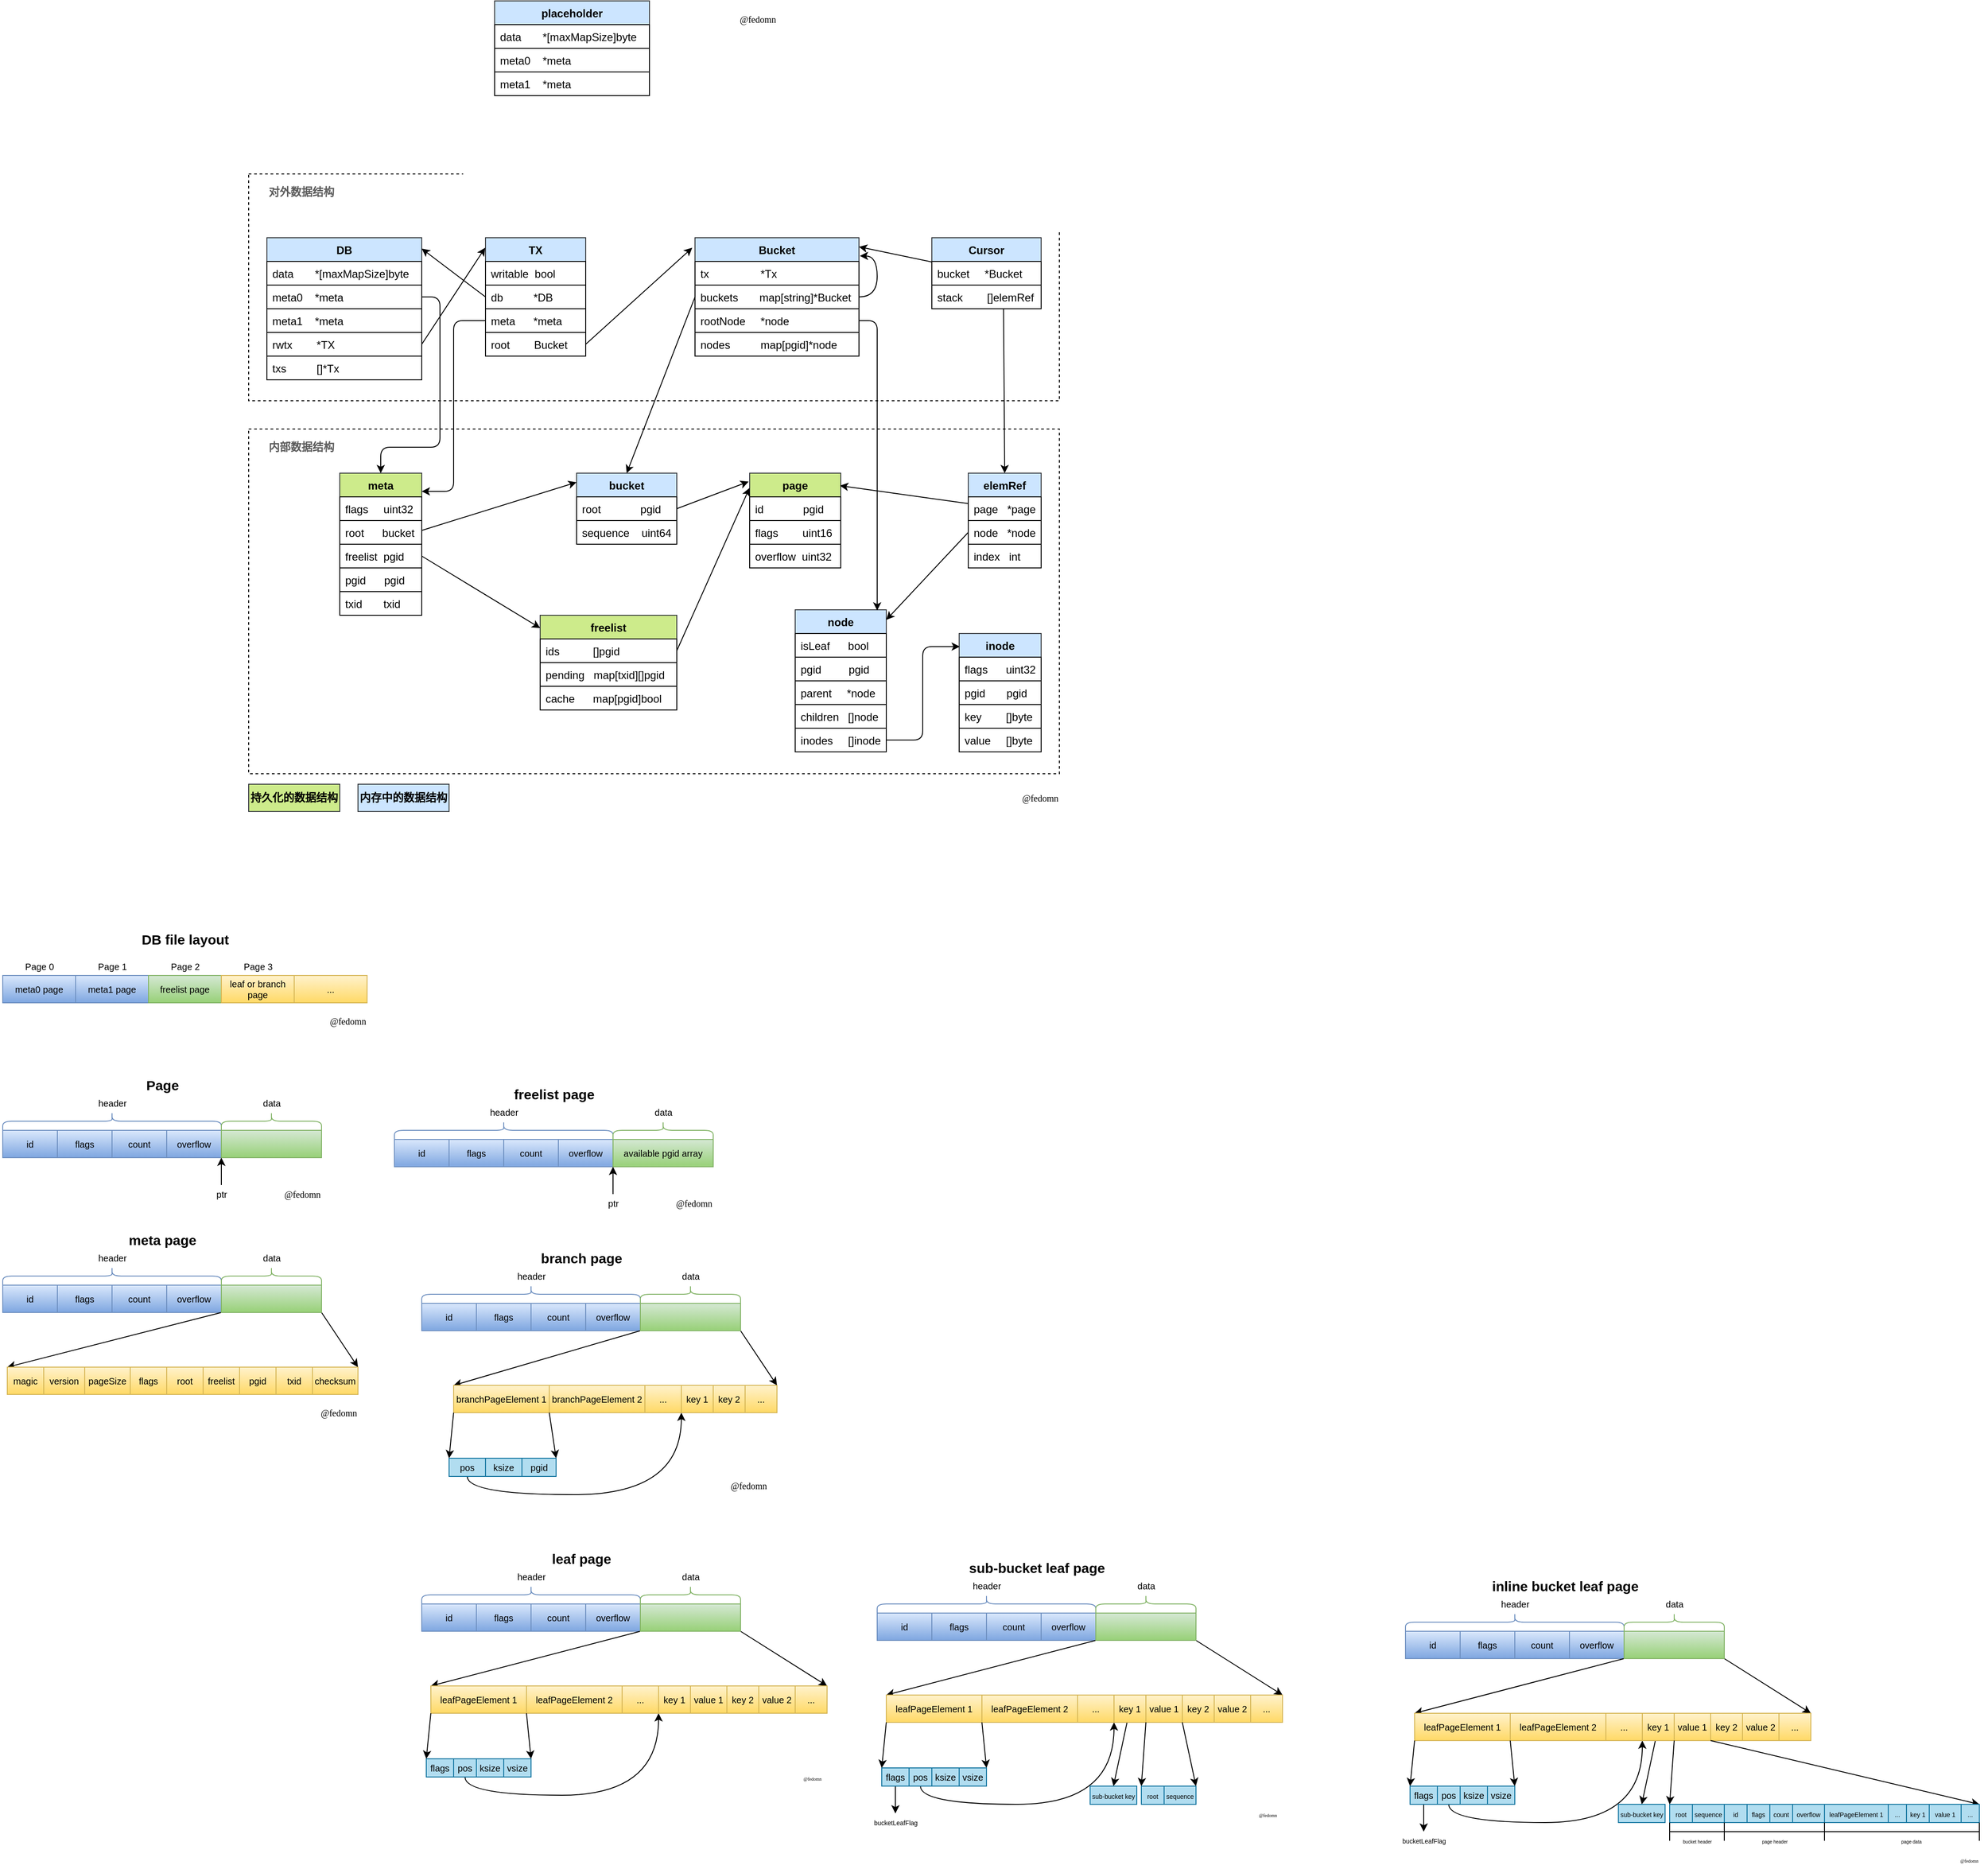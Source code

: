 <mxfile version="14.2.7" type="device"><diagram id="7A-cFMW4e_pg1NC5yYTy" name="Page-1"><mxGraphModel dx="727" dy="436" grid="1" gridSize="10" guides="1" tooltips="1" connect="1" arrows="1" fold="1" page="1" pageScale="1" pageWidth="3300" pageHeight="4681" math="0" shadow="0"><root><mxCell id="0"/><mxCell id="1" parent="0"/><mxCell id="YaYbznPoxiHA-DA2qYGH-130" value="" style="rounded=0;whiteSpace=wrap;html=1;labelBackgroundColor=none;sketch=0;strokeColor=#000000;fillColor=none;fontColor=#5C5C5C;align=left;dashed=1;" parent="1" vertex="1"><mxGeometry x="370" y="550" width="890" height="378.5" as="geometry"/></mxCell><mxCell id="YaYbznPoxiHA-DA2qYGH-129" value="" style="rounded=0;whiteSpace=wrap;html=1;labelBackgroundColor=none;sketch=0;strokeColor=#000000;fillColor=none;fontColor=#5C5C5C;align=left;dashed=1;" parent="1" vertex="1"><mxGeometry x="370" y="270" width="890" height="249" as="geometry"/></mxCell><mxCell id="YaYbznPoxiHA-DA2qYGH-59" value="placeholder" style="swimlane;fontStyle=1;align=center;verticalAlign=top;childLayout=stackLayout;horizontal=1;startSize=26;horizontalStack=0;resizeParent=1;resizeParentMax=0;resizeLast=0;collapsible=1;marginBottom=0;rounded=0;sketch=0;strokeColor=#36393d;fillColor=#cce5ff;" parent="1" vertex="1"><mxGeometry x="640" y="80" width="170" height="104" as="geometry"><mxRectangle x="400" y="340" width="50" height="26" as="alternateBounds"/></mxGeometry></mxCell><mxCell id="YaYbznPoxiHA-DA2qYGH-60" value="data       *[maxMapSize]byte" style="text;fillColor=none;align=left;verticalAlign=middle;spacingLeft=4;spacingRight=4;overflow=hidden;rotatable=0;points=[[0,0.5],[1,0.5]];portConstraint=eastwest;strokeColor=#000000;labelPosition=center;verticalLabelPosition=middle;labelBorderColor=none;labelBackgroundColor=none;" parent="YaYbznPoxiHA-DA2qYGH-59" vertex="1"><mxGeometry y="26" width="170" height="26" as="geometry"/></mxCell><object label="meta0    *meta" id="YaYbznPoxiHA-DA2qYGH-61"><mxCell style="text;align=left;verticalAlign=middle;spacingLeft=4;spacingRight=4;overflow=hidden;rotatable=0;points=[[0,0.5],[1,0.5]];portConstraint=eastwest;strokeColor=#000000;labelPosition=center;verticalLabelPosition=middle;labelBorderColor=none;labelBackgroundColor=none;" parent="YaYbznPoxiHA-DA2qYGH-59" vertex="1"><mxGeometry y="52" width="170" height="26" as="geometry"/></mxCell></object><object label="meta1    *meta" id="YaYbznPoxiHA-DA2qYGH-62"><mxCell style="text;fillColor=none;align=left;verticalAlign=middle;spacingLeft=4;spacingRight=4;overflow=hidden;rotatable=0;points=[[0,0.5],[1,0.5]];portConstraint=eastwest;strokeColor=#000000;labelPosition=center;verticalLabelPosition=middle;labelBorderColor=none;labelBackgroundColor=none;" parent="YaYbznPoxiHA-DA2qYGH-59" vertex="1"><mxGeometry y="78" width="170" height="26" as="geometry"/></mxCell></object><mxCell id="YaYbznPoxiHA-DA2qYGH-19" value="DB" style="swimlane;fontStyle=1;align=center;verticalAlign=top;childLayout=stackLayout;horizontal=1;startSize=26;horizontalStack=0;resizeParent=1;resizeParentMax=0;resizeLast=0;collapsible=1;marginBottom=0;rounded=0;sketch=0;strokeColor=#36393d;fillColor=#cce5ff;" parent="1" vertex="1"><mxGeometry x="390" y="340" width="170" height="156" as="geometry"><mxRectangle x="400" y="340" width="50" height="26" as="alternateBounds"/></mxGeometry></mxCell><mxCell id="YaYbznPoxiHA-DA2qYGH-20" value="data       *[maxMapSize]byte" style="text;fillColor=none;align=left;verticalAlign=middle;spacingLeft=4;spacingRight=4;overflow=hidden;rotatable=0;points=[[0,0.5],[1,0.5]];portConstraint=eastwest;strokeColor=#000000;labelPosition=center;verticalLabelPosition=middle;labelBorderColor=none;labelBackgroundColor=none;" parent="YaYbznPoxiHA-DA2qYGH-19" vertex="1"><mxGeometry y="26" width="170" height="26" as="geometry"/></mxCell><object label="meta0    *meta" id="YaYbznPoxiHA-DA2qYGH-22"><mxCell style="text;align=left;verticalAlign=middle;spacingLeft=4;spacingRight=4;overflow=hidden;rotatable=0;points=[[0,0.5],[1,0.5]];portConstraint=eastwest;strokeColor=#000000;labelPosition=center;verticalLabelPosition=middle;labelBorderColor=none;labelBackgroundColor=none;" parent="YaYbznPoxiHA-DA2qYGH-19" vertex="1"><mxGeometry y="52" width="170" height="26" as="geometry"/></mxCell></object><object label="meta1    *meta" id="YaYbznPoxiHA-DA2qYGH-56"><mxCell style="text;fillColor=none;align=left;verticalAlign=middle;spacingLeft=4;spacingRight=4;overflow=hidden;rotatable=0;points=[[0,0.5],[1,0.5]];portConstraint=eastwest;strokeColor=#000000;labelPosition=center;verticalLabelPosition=middle;labelBorderColor=none;labelBackgroundColor=none;" parent="YaYbznPoxiHA-DA2qYGH-19" vertex="1"><mxGeometry y="78" width="170" height="26" as="geometry"/></mxCell></object><object label="rwtx        *TX" id="YaYbznPoxiHA-DA2qYGH-57"><mxCell style="text;fillColor=none;align=left;verticalAlign=middle;spacingLeft=4;spacingRight=4;overflow=hidden;rotatable=0;points=[[0,0.5],[1,0.5]];portConstraint=eastwest;strokeColor=#000000;labelPosition=center;verticalLabelPosition=middle;labelBorderColor=none;labelBackgroundColor=none;" parent="YaYbznPoxiHA-DA2qYGH-19" vertex="1"><mxGeometry y="104" width="170" height="26" as="geometry"/></mxCell></object><object label="txs          []*Tx" id="YaYbznPoxiHA-DA2qYGH-58"><mxCell style="text;fillColor=none;align=left;verticalAlign=middle;spacingLeft=4;spacingRight=4;overflow=hidden;rotatable=0;points=[[0,0.5],[1,0.5]];portConstraint=eastwest;strokeColor=#000000;labelPosition=center;verticalLabelPosition=middle;labelBorderColor=none;labelBackgroundColor=none;" parent="YaYbznPoxiHA-DA2qYGH-19" vertex="1"><mxGeometry y="130" width="170" height="26" as="geometry"/></mxCell></object><mxCell id="YaYbznPoxiHA-DA2qYGH-65" value="TX" style="swimlane;fontStyle=1;align=center;verticalAlign=top;childLayout=stackLayout;horizontal=1;startSize=26;horizontalStack=0;resizeParent=1;resizeParentMax=0;resizeLast=0;collapsible=1;marginBottom=0;rounded=0;sketch=0;strokeColor=#36393d;fillColor=#cce5ff;" parent="1" vertex="1"><mxGeometry x="630" y="340" width="110" height="130" as="geometry"><mxRectangle x="400" y="340" width="50" height="26" as="alternateBounds"/></mxGeometry></mxCell><mxCell id="YaYbznPoxiHA-DA2qYGH-66" value="writable  bool" style="text;fillColor=none;align=left;verticalAlign=middle;spacingLeft=4;spacingRight=4;overflow=hidden;rotatable=0;points=[[0,0.5],[1,0.5]];portConstraint=eastwest;strokeColor=#000000;labelPosition=center;verticalLabelPosition=middle;labelBorderColor=none;labelBackgroundColor=none;" parent="YaYbznPoxiHA-DA2qYGH-65" vertex="1"><mxGeometry y="26" width="110" height="26" as="geometry"/></mxCell><object label="db          *DB" id="YaYbznPoxiHA-DA2qYGH-67"><mxCell style="text;align=left;verticalAlign=middle;spacingLeft=4;spacingRight=4;overflow=hidden;rotatable=0;points=[[0,0.5],[1,0.5]];portConstraint=eastwest;strokeColor=#000000;labelPosition=center;verticalLabelPosition=middle;labelBorderColor=none;labelBackgroundColor=none;" parent="YaYbznPoxiHA-DA2qYGH-65" vertex="1"><mxGeometry y="52" width="110" height="26" as="geometry"/></mxCell></object><object label="meta      *meta" id="YaYbznPoxiHA-DA2qYGH-68"><mxCell style="text;fillColor=none;align=left;verticalAlign=middle;spacingLeft=4;spacingRight=4;overflow=hidden;rotatable=0;points=[[0,0.5],[1,0.5]];portConstraint=eastwest;strokeColor=#000000;labelPosition=center;verticalLabelPosition=middle;labelBorderColor=none;labelBackgroundColor=none;" parent="YaYbznPoxiHA-DA2qYGH-65" vertex="1"><mxGeometry y="78" width="110" height="26" as="geometry"/></mxCell></object><object label="root        Bucket" id="YaYbznPoxiHA-DA2qYGH-69"><mxCell style="text;fillColor=none;align=left;verticalAlign=middle;spacingLeft=4;spacingRight=4;overflow=hidden;rotatable=0;points=[[0,0.5],[1,0.5]];portConstraint=eastwest;strokeColor=#000000;labelPosition=center;verticalLabelPosition=middle;labelBorderColor=none;labelBackgroundColor=none;" parent="YaYbznPoxiHA-DA2qYGH-65" vertex="1"><mxGeometry y="104" width="110" height="26" as="geometry"/></mxCell></object><mxCell id="YaYbznPoxiHA-DA2qYGH-70" value="Bucket" style="swimlane;fontStyle=1;align=center;verticalAlign=top;childLayout=stackLayout;horizontal=1;startSize=26;horizontalStack=0;resizeParent=1;resizeParentMax=0;resizeLast=0;collapsible=1;marginBottom=0;rounded=0;sketch=0;strokeColor=#36393d;fillColor=#cce5ff;" parent="1" vertex="1"><mxGeometry x="860" y="340" width="180" height="130" as="geometry"><mxRectangle x="400" y="340" width="50" height="26" as="alternateBounds"/></mxGeometry></mxCell><mxCell id="YaYbznPoxiHA-DA2qYGH-71" value="tx                 *Tx" style="text;fillColor=none;align=left;verticalAlign=middle;spacingLeft=4;spacingRight=4;overflow=hidden;rotatable=0;points=[[0,0.5],[1,0.5]];portConstraint=eastwest;strokeColor=#000000;labelPosition=center;verticalLabelPosition=middle;labelBorderColor=none;labelBackgroundColor=none;" parent="YaYbznPoxiHA-DA2qYGH-70" vertex="1"><mxGeometry y="26" width="180" height="26" as="geometry"/></mxCell><object label="buckets       map[string]*Bucket" id="YaYbznPoxiHA-DA2qYGH-72"><mxCell style="text;align=left;verticalAlign=middle;spacingLeft=4;spacingRight=4;overflow=hidden;rotatable=0;points=[[0,0.5],[1,0.5]];portConstraint=eastwest;strokeColor=#000000;labelPosition=center;verticalLabelPosition=middle;labelBorderColor=none;labelBackgroundColor=none;" parent="YaYbznPoxiHA-DA2qYGH-70" vertex="1"><mxGeometry y="52" width="180" height="26" as="geometry"/></mxCell></object><object label="rootNode     *node" id="YaYbznPoxiHA-DA2qYGH-73"><mxCell style="text;fillColor=none;align=left;verticalAlign=middle;spacingLeft=4;spacingRight=4;overflow=hidden;rotatable=0;points=[[0,0.5],[1,0.5]];portConstraint=eastwest;strokeColor=#000000;labelPosition=center;verticalLabelPosition=middle;labelBorderColor=none;labelBackgroundColor=none;" parent="YaYbznPoxiHA-DA2qYGH-70" vertex="1"><mxGeometry y="78" width="180" height="26" as="geometry"/></mxCell></object><object label="nodes          map[pgid]*node" id="YaYbznPoxiHA-DA2qYGH-74"><mxCell style="text;fillColor=none;align=left;verticalAlign=middle;spacingLeft=4;spacingRight=4;overflow=hidden;rotatable=0;points=[[0,0.5],[1,0.5]];portConstraint=eastwest;strokeColor=#000000;labelPosition=center;verticalLabelPosition=middle;labelBorderColor=none;labelBackgroundColor=none;" parent="YaYbznPoxiHA-DA2qYGH-70" vertex="1"><mxGeometry y="104" width="180" height="26" as="geometry"/></mxCell></object><mxCell id="YaYbznPoxiHA-DA2qYGH-116" style="edgeStyle=orthogonalEdgeStyle;rounded=1;sketch=0;orthogonalLoop=1;jettySize=auto;html=1;strokeColor=#000000;fillColor=#21C0A5;fontColor=#5C5C5C;curved=1;exitX=1;exitY=0.5;exitDx=0;exitDy=0;" parent="YaYbznPoxiHA-DA2qYGH-70" source="YaYbznPoxiHA-DA2qYGH-72" edge="1"><mxGeometry relative="1" as="geometry"><mxPoint x="181" y="20" as="targetPoint"/><Array as="points"><mxPoint x="200" y="65"/><mxPoint x="200" y="20"/></Array></mxGeometry></mxCell><mxCell id="YaYbznPoxiHA-DA2qYGH-75" value="Cursor" style="swimlane;fontStyle=1;align=center;verticalAlign=top;childLayout=stackLayout;horizontal=1;startSize=26;horizontalStack=0;resizeParent=1;resizeParentMax=0;resizeLast=0;collapsible=1;marginBottom=0;rounded=0;sketch=0;strokeColor=#36393d;fillColor=#cce5ff;" parent="1" vertex="1"><mxGeometry x="1120" y="340" width="120" height="78" as="geometry"><mxRectangle x="400" y="340" width="50" height="26" as="alternateBounds"/></mxGeometry></mxCell><mxCell id="YaYbznPoxiHA-DA2qYGH-76" value="bucket     *Bucket" style="text;fillColor=none;align=left;verticalAlign=middle;spacingLeft=4;spacingRight=4;overflow=hidden;rotatable=0;points=[[0,0.5],[1,0.5]];portConstraint=eastwest;strokeColor=#000000;labelPosition=center;verticalLabelPosition=middle;labelBorderColor=none;labelBackgroundColor=none;" parent="YaYbznPoxiHA-DA2qYGH-75" vertex="1"><mxGeometry y="26" width="120" height="26" as="geometry"/></mxCell><object label="stack        []elemRef" id="YaYbznPoxiHA-DA2qYGH-77"><mxCell style="text;align=left;verticalAlign=middle;spacingLeft=4;spacingRight=4;overflow=hidden;rotatable=0;points=[[0,0.5],[1,0.5]];portConstraint=eastwest;strokeColor=#000000;labelPosition=center;verticalLabelPosition=middle;labelBorderColor=none;labelBackgroundColor=none;" parent="YaYbznPoxiHA-DA2qYGH-75" vertex="1"><mxGeometry y="52" width="120" height="26" as="geometry"/></mxCell></object><mxCell id="YaYbznPoxiHA-DA2qYGH-79" value="elemRef" style="swimlane;fontStyle=1;align=center;verticalAlign=top;childLayout=stackLayout;horizontal=1;startSize=26;horizontalStack=0;resizeParent=1;resizeParentMax=0;resizeLast=0;collapsible=1;marginBottom=0;rounded=0;sketch=0;strokeColor=#36393d;fillColor=#cce5ff;" parent="1" vertex="1"><mxGeometry x="1160" y="598.5" width="80" height="104" as="geometry"><mxRectangle x="400" y="340" width="50" height="26" as="alternateBounds"/></mxGeometry></mxCell><mxCell id="YaYbznPoxiHA-DA2qYGH-80" value="page   *page" style="text;fillColor=none;align=left;verticalAlign=middle;spacingLeft=4;spacingRight=4;overflow=hidden;rotatable=0;points=[[0,0.5],[1,0.5]];portConstraint=eastwest;strokeColor=#000000;labelPosition=center;verticalLabelPosition=middle;labelBorderColor=none;labelBackgroundColor=none;" parent="YaYbznPoxiHA-DA2qYGH-79" vertex="1"><mxGeometry y="26" width="80" height="26" as="geometry"/></mxCell><object label="node   *node" id="YaYbznPoxiHA-DA2qYGH-81"><mxCell style="text;align=left;verticalAlign=middle;spacingLeft=4;spacingRight=4;overflow=hidden;rotatable=0;points=[[0,0.5],[1,0.5]];portConstraint=eastwest;strokeColor=#000000;labelPosition=center;verticalLabelPosition=middle;labelBorderColor=none;labelBackgroundColor=none;" parent="YaYbznPoxiHA-DA2qYGH-79" vertex="1"><mxGeometry y="52" width="80" height="26" as="geometry"/></mxCell></object><object label="index   int" id="YaYbznPoxiHA-DA2qYGH-82"><mxCell style="text;fillColor=none;align=left;verticalAlign=middle;spacingLeft=4;spacingRight=4;overflow=hidden;rotatable=0;points=[[0,0.5],[1,0.5]];portConstraint=eastwest;strokeColor=#000000;labelPosition=center;verticalLabelPosition=middle;labelBorderColor=none;labelBackgroundColor=none;" parent="YaYbznPoxiHA-DA2qYGH-79" vertex="1"><mxGeometry y="78" width="80" height="26" as="geometry"/></mxCell></object><mxCell id="YaYbznPoxiHA-DA2qYGH-83" value="node" style="swimlane;fontStyle=1;align=center;verticalAlign=top;childLayout=stackLayout;horizontal=1;startSize=26;horizontalStack=0;resizeParent=1;resizeParentMax=0;resizeLast=0;collapsible=1;marginBottom=0;rounded=0;sketch=0;strokeColor=#36393d;fillColor=#cce5ff;" parent="1" vertex="1"><mxGeometry x="970" y="748.5" width="100" height="156" as="geometry"><mxRectangle x="400" y="340" width="50" height="26" as="alternateBounds"/></mxGeometry></mxCell><mxCell id="YaYbznPoxiHA-DA2qYGH-84" value="isLeaf      bool" style="text;fillColor=none;align=left;verticalAlign=middle;spacingLeft=4;spacingRight=4;overflow=hidden;rotatable=0;points=[[0,0.5],[1,0.5]];portConstraint=eastwest;strokeColor=#000000;labelPosition=center;verticalLabelPosition=middle;labelBorderColor=none;labelBackgroundColor=none;" parent="YaYbznPoxiHA-DA2qYGH-83" vertex="1"><mxGeometry y="26" width="100" height="26" as="geometry"/></mxCell><mxCell id="YaYbznPoxiHA-DA2qYGH-87" value="pgid         pgid" style="text;fillColor=none;align=left;verticalAlign=middle;spacingLeft=4;spacingRight=4;overflow=hidden;rotatable=0;points=[[0,0.5],[1,0.5]];portConstraint=eastwest;strokeColor=#000000;labelPosition=center;verticalLabelPosition=middle;labelBorderColor=none;labelBackgroundColor=none;" parent="YaYbznPoxiHA-DA2qYGH-83" vertex="1"><mxGeometry y="52" width="100" height="26" as="geometry"/></mxCell><object label="parent     *node" id="YaYbznPoxiHA-DA2qYGH-85"><mxCell style="text;align=left;verticalAlign=middle;spacingLeft=4;spacingRight=4;overflow=hidden;rotatable=0;points=[[0,0.5],[1,0.5]];portConstraint=eastwest;strokeColor=#000000;labelPosition=center;verticalLabelPosition=middle;labelBorderColor=none;labelBackgroundColor=none;" parent="YaYbznPoxiHA-DA2qYGH-83" vertex="1"><mxGeometry y="78" width="100" height="26" as="geometry"/></mxCell></object><object label="children   []node" id="YaYbznPoxiHA-DA2qYGH-86"><mxCell style="text;fillColor=none;align=left;verticalAlign=middle;spacingLeft=4;spacingRight=4;overflow=hidden;rotatable=0;points=[[0,0.5],[1,0.5]];portConstraint=eastwest;strokeColor=#000000;labelPosition=center;verticalLabelPosition=middle;labelBorderColor=none;labelBackgroundColor=none;" parent="YaYbznPoxiHA-DA2qYGH-83" vertex="1"><mxGeometry y="104" width="100" height="26" as="geometry"/></mxCell></object><object label="inodes     []inode" id="YaYbznPoxiHA-DA2qYGH-88"><mxCell style="text;fillColor=none;align=left;verticalAlign=middle;spacingLeft=4;spacingRight=4;overflow=hidden;rotatable=0;points=[[0,0.5],[1,0.5]];portConstraint=eastwest;strokeColor=#000000;labelPosition=center;verticalLabelPosition=middle;labelBorderColor=none;labelBackgroundColor=none;" parent="YaYbznPoxiHA-DA2qYGH-83" vertex="1"><mxGeometry y="130" width="100" height="26" as="geometry"/></mxCell></object><mxCell id="YaYbznPoxiHA-DA2qYGH-89" value="page" style="swimlane;fontStyle=1;align=center;verticalAlign=top;childLayout=stackLayout;horizontal=1;startSize=26;horizontalStack=0;resizeParent=1;resizeParentMax=0;resizeLast=0;collapsible=1;marginBottom=0;rounded=0;sketch=0;strokeColor=#36393d;fillColor=#cdeb8b;" parent="1" vertex="1"><mxGeometry x="920" y="598.5" width="100" height="104" as="geometry"><mxRectangle x="400" y="340" width="50" height="26" as="alternateBounds"/></mxGeometry></mxCell><mxCell id="YaYbznPoxiHA-DA2qYGH-90" value="id             pgid" style="text;fillColor=none;align=left;verticalAlign=middle;spacingLeft=4;spacingRight=4;overflow=hidden;rotatable=0;points=[[0,0.5],[1,0.5]];portConstraint=eastwest;strokeColor=#000000;labelPosition=center;verticalLabelPosition=middle;labelBorderColor=none;labelBackgroundColor=none;" parent="YaYbznPoxiHA-DA2qYGH-89" vertex="1"><mxGeometry y="26" width="100" height="26" as="geometry"/></mxCell><object label="flags        uint16" id="YaYbznPoxiHA-DA2qYGH-91"><mxCell style="text;align=left;verticalAlign=middle;spacingLeft=4;spacingRight=4;overflow=hidden;rotatable=0;points=[[0,0.5],[1,0.5]];portConstraint=eastwest;strokeColor=#000000;labelPosition=center;verticalLabelPosition=middle;labelBorderColor=none;labelBackgroundColor=none;" parent="YaYbznPoxiHA-DA2qYGH-89" vertex="1"><mxGeometry y="52" width="100" height="26" as="geometry"/></mxCell></object><object label="overflow  uint32" id="YaYbznPoxiHA-DA2qYGH-92"><mxCell style="text;fillColor=none;align=left;verticalAlign=middle;spacingLeft=4;spacingRight=4;overflow=hidden;rotatable=0;points=[[0,0.5],[1,0.5]];portConstraint=eastwest;strokeColor=#000000;labelPosition=center;verticalLabelPosition=middle;labelBorderColor=none;labelBackgroundColor=none;" parent="YaYbznPoxiHA-DA2qYGH-89" vertex="1"><mxGeometry y="78" width="100" height="26" as="geometry"/></mxCell></object><mxCell id="YaYbznPoxiHA-DA2qYGH-93" value="freelist" style="swimlane;fontStyle=1;align=center;verticalAlign=top;childLayout=stackLayout;horizontal=1;startSize=26;horizontalStack=0;resizeParent=1;resizeParentMax=0;resizeLast=0;collapsible=1;marginBottom=0;rounded=0;sketch=0;strokeColor=#36393d;fillColor=#cdeb8b;" parent="1" vertex="1"><mxGeometry x="690" y="754.5" width="150" height="104" as="geometry"><mxRectangle x="400" y="340" width="50" height="26" as="alternateBounds"/></mxGeometry></mxCell><mxCell id="YaYbznPoxiHA-DA2qYGH-94" value="ids           []pgid" style="text;fillColor=none;align=left;verticalAlign=middle;spacingLeft=4;spacingRight=4;overflow=hidden;rotatable=0;points=[[0,0.5],[1,0.5]];portConstraint=eastwest;strokeColor=#000000;labelPosition=center;verticalLabelPosition=middle;labelBorderColor=none;labelBackgroundColor=none;" parent="YaYbznPoxiHA-DA2qYGH-93" vertex="1"><mxGeometry y="26" width="150" height="26" as="geometry"/></mxCell><object label="pending   map[txid][]pgid" id="YaYbznPoxiHA-DA2qYGH-95"><mxCell style="text;align=left;verticalAlign=middle;spacingLeft=4;spacingRight=4;overflow=hidden;rotatable=0;points=[[0,0.5],[1,0.5]];portConstraint=eastwest;strokeColor=#000000;labelPosition=center;verticalLabelPosition=middle;labelBorderColor=none;labelBackgroundColor=none;" parent="YaYbznPoxiHA-DA2qYGH-93" vertex="1"><mxGeometry y="52" width="150" height="26" as="geometry"/></mxCell></object><object label="cache      map[pgid]bool" id="YaYbznPoxiHA-DA2qYGH-96"><mxCell style="text;fillColor=none;align=left;verticalAlign=middle;spacingLeft=4;spacingRight=4;overflow=hidden;rotatable=0;points=[[0,0.5],[1,0.5]];portConstraint=eastwest;strokeColor=#000000;labelPosition=center;verticalLabelPosition=middle;labelBorderColor=none;labelBackgroundColor=none;" parent="YaYbznPoxiHA-DA2qYGH-93" vertex="1"><mxGeometry y="78" width="150" height="26" as="geometry"/></mxCell></object><mxCell id="YaYbznPoxiHA-DA2qYGH-97" value="inode" style="swimlane;fontStyle=1;align=center;verticalAlign=top;childLayout=stackLayout;horizontal=1;startSize=26;horizontalStack=0;resizeParent=1;resizeParentMax=0;resizeLast=0;collapsible=1;marginBottom=0;rounded=0;sketch=0;strokeColor=#36393d;fillColor=#cce5ff;" parent="1" vertex="1"><mxGeometry x="1150" y="774.5" width="90" height="130" as="geometry"><mxRectangle x="400" y="340" width="50" height="26" as="alternateBounds"/></mxGeometry></mxCell><mxCell id="YaYbznPoxiHA-DA2qYGH-98" value="flags      uint32" style="text;fillColor=none;align=left;verticalAlign=middle;spacingLeft=4;spacingRight=4;overflow=hidden;rotatable=0;points=[[0,0.5],[1,0.5]];portConstraint=eastwest;strokeColor=#000000;labelPosition=center;verticalLabelPosition=middle;labelBorderColor=none;labelBackgroundColor=none;" parent="YaYbznPoxiHA-DA2qYGH-97" vertex="1"><mxGeometry y="26" width="90" height="26" as="geometry"/></mxCell><object label="pgid       pgid" id="YaYbznPoxiHA-DA2qYGH-99"><mxCell style="text;align=left;verticalAlign=middle;spacingLeft=4;spacingRight=4;overflow=hidden;rotatable=0;points=[[0,0.5],[1,0.5]];portConstraint=eastwest;strokeColor=#000000;labelPosition=center;verticalLabelPosition=middle;labelBorderColor=none;labelBackgroundColor=none;" parent="YaYbznPoxiHA-DA2qYGH-97" vertex="1"><mxGeometry y="52" width="90" height="26" as="geometry"/></mxCell></object><object label="key        []byte" id="YaYbznPoxiHA-DA2qYGH-100"><mxCell style="text;fillColor=none;align=left;verticalAlign=middle;spacingLeft=4;spacingRight=4;overflow=hidden;rotatable=0;points=[[0,0.5],[1,0.5]];portConstraint=eastwest;strokeColor=#000000;labelPosition=center;verticalLabelPosition=middle;labelBorderColor=none;labelBackgroundColor=none;" parent="YaYbznPoxiHA-DA2qYGH-97" vertex="1"><mxGeometry y="78" width="90" height="26" as="geometry"/></mxCell></object><object label="value     []byte" id="YaYbznPoxiHA-DA2qYGH-101"><mxCell style="text;fillColor=none;align=left;verticalAlign=middle;spacingLeft=4;spacingRight=4;overflow=hidden;rotatable=0;points=[[0,0.5],[1,0.5]];portConstraint=eastwest;strokeColor=#000000;labelPosition=center;verticalLabelPosition=middle;labelBorderColor=none;labelBackgroundColor=none;" parent="YaYbznPoxiHA-DA2qYGH-97" vertex="1"><mxGeometry y="104" width="90" height="26" as="geometry"/></mxCell></object><mxCell id="YaYbznPoxiHA-DA2qYGH-102" value="bucket" style="swimlane;fontStyle=1;align=center;verticalAlign=top;childLayout=stackLayout;horizontal=1;startSize=26;horizontalStack=0;resizeParent=1;resizeParentMax=0;resizeLast=0;collapsible=1;marginBottom=0;rounded=0;sketch=0;strokeColor=#36393d;fillColor=#cce5ff;" parent="1" vertex="1"><mxGeometry x="730" y="598.5" width="110" height="78" as="geometry"><mxRectangle x="400" y="340" width="50" height="26" as="alternateBounds"/></mxGeometry></mxCell><mxCell id="YaYbznPoxiHA-DA2qYGH-103" value="root             pgid" style="text;fillColor=none;align=left;verticalAlign=middle;spacingLeft=4;spacingRight=4;overflow=hidden;rotatable=0;points=[[0,0.5],[1,0.5]];portConstraint=eastwest;strokeColor=#000000;labelPosition=center;verticalLabelPosition=middle;labelBorderColor=none;labelBackgroundColor=none;" parent="YaYbznPoxiHA-DA2qYGH-102" vertex="1"><mxGeometry y="26" width="110" height="26" as="geometry"/></mxCell><object label="sequence    uint64" id="YaYbznPoxiHA-DA2qYGH-104"><mxCell style="text;align=left;verticalAlign=middle;spacingLeft=4;spacingRight=4;overflow=hidden;rotatable=0;points=[[0,0.5],[1,0.5]];portConstraint=eastwest;strokeColor=#000000;labelPosition=center;verticalLabelPosition=middle;labelBorderColor=none;labelBackgroundColor=none;" parent="YaYbznPoxiHA-DA2qYGH-102" vertex="1"><mxGeometry y="52" width="110" height="26" as="geometry"/></mxCell></object><mxCell id="YaYbznPoxiHA-DA2qYGH-106" value="meta" style="swimlane;fontStyle=1;align=center;verticalAlign=top;childLayout=stackLayout;horizontal=1;startSize=26;horizontalStack=0;resizeParent=1;resizeParentMax=0;resizeLast=0;collapsible=1;marginBottom=0;rounded=0;sketch=0;strokeColor=#36393d;fillColor=#cdeb8b;" parent="1" vertex="1"><mxGeometry x="470" y="598.5" width="90" height="156" as="geometry"><mxRectangle x="400" y="340" width="50" height="26" as="alternateBounds"/></mxGeometry></mxCell><mxCell id="YaYbznPoxiHA-DA2qYGH-107" value="flags     uint32" style="text;fillColor=none;align=left;verticalAlign=middle;spacingLeft=4;spacingRight=4;overflow=hidden;rotatable=0;points=[[0,0.5],[1,0.5]];portConstraint=eastwest;strokeColor=#000000;labelPosition=center;verticalLabelPosition=middle;labelBorderColor=none;labelBackgroundColor=none;" parent="YaYbznPoxiHA-DA2qYGH-106" vertex="1"><mxGeometry y="26" width="90" height="26" as="geometry"/></mxCell><object label="root      bucket" id="YaYbznPoxiHA-DA2qYGH-108"><mxCell style="text;align=left;verticalAlign=middle;spacingLeft=4;spacingRight=4;overflow=hidden;rotatable=0;points=[[0,0.5],[1,0.5]];portConstraint=eastwest;strokeColor=#000000;labelPosition=center;verticalLabelPosition=middle;labelBorderColor=none;labelBackgroundColor=none;" parent="YaYbznPoxiHA-DA2qYGH-106" vertex="1"><mxGeometry y="52" width="90" height="26" as="geometry"/></mxCell></object><object label="freelist  pgid" id="YaYbznPoxiHA-DA2qYGH-109"><mxCell style="text;fillColor=none;align=left;verticalAlign=middle;spacingLeft=4;spacingRight=4;overflow=hidden;rotatable=0;points=[[0,0.5],[1,0.5]];portConstraint=eastwest;strokeColor=#000000;labelPosition=center;verticalLabelPosition=middle;labelBorderColor=none;labelBackgroundColor=none;" parent="YaYbznPoxiHA-DA2qYGH-106" vertex="1"><mxGeometry y="78" width="90" height="26" as="geometry"/></mxCell></object><object label="pgid      pgid" id="YaYbznPoxiHA-DA2qYGH-110"><mxCell style="text;fillColor=none;align=left;verticalAlign=middle;spacingLeft=4;spacingRight=4;overflow=hidden;rotatable=0;points=[[0,0.5],[1,0.5]];portConstraint=eastwest;strokeColor=#000000;labelPosition=center;verticalLabelPosition=middle;labelBorderColor=none;labelBackgroundColor=none;" parent="YaYbznPoxiHA-DA2qYGH-106" vertex="1"><mxGeometry y="104" width="90" height="26" as="geometry"/></mxCell></object><object label="txid       txid" id="YaYbznPoxiHA-DA2qYGH-111"><mxCell style="text;fillColor=none;align=left;verticalAlign=middle;spacingLeft=4;spacingRight=4;overflow=hidden;rotatable=0;points=[[0,0.5],[1,0.5]];portConstraint=eastwest;strokeColor=#000000;labelPosition=center;verticalLabelPosition=middle;labelBorderColor=none;labelBackgroundColor=none;" parent="YaYbznPoxiHA-DA2qYGH-106" vertex="1"><mxGeometry y="130" width="90" height="26" as="geometry"/></mxCell></object><mxCell id="YaYbznPoxiHA-DA2qYGH-112" style="rounded=1;sketch=0;orthogonalLoop=1;jettySize=auto;html=1;fillColor=#21C0A5;fontColor=#5C5C5C;exitX=0;exitY=0.5;exitDx=0;exitDy=0;" parent="1" source="YaYbznPoxiHA-DA2qYGH-67" edge="1"><mxGeometry relative="1" as="geometry"><mxPoint x="560" y="352" as="targetPoint"/></mxGeometry></mxCell><mxCell id="YaYbznPoxiHA-DA2qYGH-113" style="edgeStyle=none;rounded=1;sketch=0;orthogonalLoop=1;jettySize=auto;html=1;strokeColor=#000000;fillColor=#21C0A5;fontColor=#5C5C5C;exitX=1;exitY=0.5;exitDx=0;exitDy=0;entryX=-0.003;entryY=0.085;entryDx=0;entryDy=0;entryPerimeter=0;" parent="1" source="YaYbznPoxiHA-DA2qYGH-57" target="YaYbznPoxiHA-DA2qYGH-65" edge="1"><mxGeometry relative="1" as="geometry"><mxPoint x="628" y="352" as="targetPoint"/></mxGeometry></mxCell><mxCell id="YaYbznPoxiHA-DA2qYGH-114" style="rounded=1;sketch=0;orthogonalLoop=1;jettySize=auto;html=1;strokeColor=#000000;fillColor=#21C0A5;fontColor=#5C5C5C;exitX=1;exitY=0.5;exitDx=0;exitDy=0;entryX=-0.017;entryY=0.085;entryDx=0;entryDy=0;entryPerimeter=0;" parent="1" source="YaYbznPoxiHA-DA2qYGH-69" target="YaYbznPoxiHA-DA2qYGH-70" edge="1"><mxGeometry relative="1" as="geometry"><mxPoint x="700" y="457.0" as="sourcePoint"/><mxPoint x="780" y="351" as="targetPoint"/></mxGeometry></mxCell><mxCell id="YaYbznPoxiHA-DA2qYGH-115" style="rounded=1;sketch=0;orthogonalLoop=1;jettySize=auto;html=1;entryX=1;entryY=0.077;entryDx=0;entryDy=0;strokeColor=#000000;fillColor=#21C0A5;fontColor=#5C5C5C;entryPerimeter=0;" parent="1" source="YaYbznPoxiHA-DA2qYGH-76" target="YaYbznPoxiHA-DA2qYGH-70" edge="1"><mxGeometry relative="1" as="geometry"/></mxCell><mxCell id="YaYbznPoxiHA-DA2qYGH-117" style="edgeStyle=none;rounded=1;sketch=0;orthogonalLoop=1;jettySize=auto;html=1;entryX=0.5;entryY=0;entryDx=0;entryDy=0;strokeColor=#000000;fillColor=#21C0A5;fontColor=#5C5C5C;exitX=0.656;exitY=1;exitDx=0;exitDy=0;exitPerimeter=0;" parent="1" source="YaYbznPoxiHA-DA2qYGH-77" target="YaYbznPoxiHA-DA2qYGH-79" edge="1"><mxGeometry relative="1" as="geometry"/></mxCell><mxCell id="YaYbznPoxiHA-DA2qYGH-118" style="edgeStyle=none;rounded=1;sketch=0;orthogonalLoop=1;jettySize=auto;html=1;strokeColor=#000000;fillColor=#21C0A5;fontColor=#5C5C5C;entryX=0.992;entryY=0.132;entryDx=0;entryDy=0;entryPerimeter=0;" parent="1" source="YaYbznPoxiHA-DA2qYGH-80" target="YaYbznPoxiHA-DA2qYGH-89" edge="1"><mxGeometry relative="1" as="geometry"><mxPoint x="1071" y="612.5" as="targetPoint"/></mxGeometry></mxCell><mxCell id="YaYbznPoxiHA-DA2qYGH-119" style="edgeStyle=none;rounded=1;sketch=0;orthogonalLoop=1;jettySize=auto;html=1;strokeColor=#000000;fillColor=#21C0A5;fontColor=#5C5C5C;exitX=0;exitY=0.5;exitDx=0;exitDy=0;" parent="1" source="YaYbznPoxiHA-DA2qYGH-81" edge="1"><mxGeometry relative="1" as="geometry"><mxPoint x="1070" y="759.5" as="targetPoint"/></mxGeometry></mxCell><mxCell id="YaYbznPoxiHA-DA2qYGH-120" style="edgeStyle=orthogonalEdgeStyle;rounded=1;sketch=0;orthogonalLoop=1;jettySize=auto;html=1;entryX=0.008;entryY=0.111;entryDx=0;entryDy=0;entryPerimeter=0;strokeColor=#000000;fillColor=#21C0A5;fontColor=#5C5C5C;exitX=1;exitY=0.5;exitDx=0;exitDy=0;" parent="1" source="YaYbznPoxiHA-DA2qYGH-88" target="YaYbznPoxiHA-DA2qYGH-97" edge="1"><mxGeometry relative="1" as="geometry"/></mxCell><mxCell id="YaYbznPoxiHA-DA2qYGH-121" style="edgeStyle=orthogonalEdgeStyle;rounded=1;sketch=0;orthogonalLoop=1;jettySize=auto;html=1;strokeColor=#000000;fillColor=#21C0A5;fontColor=#5C5C5C;" parent="1" source="YaYbznPoxiHA-DA2qYGH-22" target="YaYbznPoxiHA-DA2qYGH-106" edge="1"><mxGeometry relative="1" as="geometry"><Array as="points"><mxPoint x="580" y="405"/><mxPoint x="580" y="570"/></Array></mxGeometry></mxCell><mxCell id="YaYbznPoxiHA-DA2qYGH-122" style="rounded=1;sketch=0;orthogonalLoop=1;jettySize=auto;html=1;strokeColor=#000000;fillColor=#21C0A5;fontColor=#5C5C5C;exitX=0;exitY=0.5;exitDx=0;exitDy=0;entryX=0.5;entryY=0;entryDx=0;entryDy=0;" parent="1" source="YaYbznPoxiHA-DA2qYGH-72" target="YaYbznPoxiHA-DA2qYGH-102" edge="1"><mxGeometry relative="1" as="geometry"><mxPoint x="800" y="560" as="targetPoint"/></mxGeometry></mxCell><mxCell id="YaYbznPoxiHA-DA2qYGH-123" style="rounded=1;sketch=0;orthogonalLoop=1;jettySize=auto;html=1;exitX=1;exitY=0.5;exitDx=0;exitDy=0;strokeColor=#000000;fillColor=#21C0A5;fontColor=#5C5C5C;entryX=-0.011;entryY=0.089;entryDx=0;entryDy=0;entryPerimeter=0;" parent="1" source="YaYbznPoxiHA-DA2qYGH-103" target="YaYbznPoxiHA-DA2qYGH-89" edge="1"><mxGeometry relative="1" as="geometry"><mxPoint x="898" y="608.5" as="targetPoint"/></mxGeometry></mxCell><mxCell id="YaYbznPoxiHA-DA2qYGH-124" style="edgeStyle=none;rounded=1;sketch=0;orthogonalLoop=1;jettySize=auto;html=1;entryX=-0.002;entryY=0.156;entryDx=0;entryDy=0;entryPerimeter=0;strokeColor=#000000;fillColor=#21C0A5;fontColor=#5C5C5C;exitX=1;exitY=0.5;exitDx=0;exitDy=0;" parent="1" source="YaYbznPoxiHA-DA2qYGH-94" target="YaYbznPoxiHA-DA2qYGH-89" edge="1"><mxGeometry relative="1" as="geometry"><mxPoint x="830" y="788.5" as="sourcePoint"/></mxGeometry></mxCell><mxCell id="YaYbznPoxiHA-DA2qYGH-125" style="edgeStyle=none;rounded=1;sketch=0;orthogonalLoop=1;jettySize=auto;html=1;entryX=0;entryY=0.128;entryDx=0;entryDy=0;entryPerimeter=0;strokeColor=#000000;fillColor=#21C0A5;fontColor=#5C5C5C;exitX=1;exitY=0.417;exitDx=0;exitDy=0;exitPerimeter=0;" parent="1" source="YaYbznPoxiHA-DA2qYGH-108" target="YaYbznPoxiHA-DA2qYGH-102" edge="1"><mxGeometry relative="1" as="geometry"/></mxCell><mxCell id="YaYbznPoxiHA-DA2qYGH-126" style="edgeStyle=none;rounded=1;sketch=0;orthogonalLoop=1;jettySize=auto;html=1;entryX=0;entryY=0.135;entryDx=0;entryDy=0;entryPerimeter=0;strokeColor=#000000;fillColor=#21C0A5;fontColor=#5C5C5C;exitX=1;exitY=0.5;exitDx=0;exitDy=0;" parent="1" source="YaYbznPoxiHA-DA2qYGH-109" target="YaYbznPoxiHA-DA2qYGH-93" edge="1"><mxGeometry relative="1" as="geometry"/></mxCell><mxCell id="YaYbznPoxiHA-DA2qYGH-127" style="edgeStyle=orthogonalEdgeStyle;rounded=1;sketch=0;orthogonalLoop=1;jettySize=auto;html=1;strokeColor=#000000;fillColor=#21C0A5;fontColor=#5C5C5C;entryX=1;entryY=0.128;entryDx=0;entryDy=0;entryPerimeter=0;" parent="1" source="YaYbznPoxiHA-DA2qYGH-68" target="YaYbznPoxiHA-DA2qYGH-106" edge="1"><mxGeometry relative="1" as="geometry"><mxPoint x="600" y="580" as="targetPoint"/></mxGeometry></mxCell><mxCell id="YaYbznPoxiHA-DA2qYGH-128" style="edgeStyle=orthogonalEdgeStyle;rounded=1;sketch=0;orthogonalLoop=1;jettySize=auto;html=1;strokeColor=#000000;fillColor=#21C0A5;fontColor=#5C5C5C;entryX=0.9;entryY=0.005;entryDx=0;entryDy=0;entryPerimeter=0;" parent="1" source="YaYbznPoxiHA-DA2qYGH-73" target="YaYbznPoxiHA-DA2qYGH-83" edge="1"><mxGeometry relative="1" as="geometry"><mxPoint x="1060" y="710" as="targetPoint"/><Array as="points"><mxPoint x="1060" y="431"/></Array></mxGeometry></mxCell><mxCell id="YaYbznPoxiHA-DA2qYGH-133" value="对外数据结构" style="text;html=1;resizable=0;autosize=1;align=left;verticalAlign=middle;points=[];fillColor=none;strokeColor=none;rounded=0;dashed=1;labelBackgroundColor=none;sketch=0;fontColor=#5C5C5C;fontStyle=1" parent="1" vertex="1"><mxGeometry x="390" y="280" width="90" height="20" as="geometry"/></mxCell><mxCell id="YaYbznPoxiHA-DA2qYGH-135" value="内部数据结构" style="text;html=1;resizable=0;autosize=1;align=left;verticalAlign=middle;points=[];fillColor=none;strokeColor=none;rounded=0;dashed=1;labelBackgroundColor=none;sketch=0;fontColor=#5C5C5C;fontStyle=1" parent="1" vertex="1"><mxGeometry x="390" y="560" width="90" height="20" as="geometry"/></mxCell><mxCell id="YaYbznPoxiHA-DA2qYGH-136" value="&lt;b&gt;持久化的数据结构&lt;/b&gt;" style="whiteSpace=wrap;html=1;rounded=0;labelBackgroundColor=none;sketch=0;strokeColor=#36393d;fillColor=#cdeb8b;align=center;" parent="1" vertex="1"><mxGeometry x="370" y="940" width="100" height="30" as="geometry"/></mxCell><mxCell id="YaYbznPoxiHA-DA2qYGH-137" value="&lt;b&gt;内存中的数据结构&lt;/b&gt;" style="whiteSpace=wrap;html=1;rounded=0;labelBackgroundColor=none;sketch=0;strokeColor=#36393d;fillColor=#cce5ff;align=center;" parent="1" vertex="1"><mxGeometry x="490" y="940" width="100" height="30" as="geometry"/></mxCell><mxCell id="fVybO7POj3nRgmA4Jv4p-1" value="@fedomn" style="text;html=1;resizable=0;autosize=1;align=right;verticalAlign=middle;points=[];fillColor=none;strokeColor=none;rounded=0;fontStyle=0;fontFamily=Comic Sans MS;fontSize=10;" vertex="1" parent="1"><mxGeometry x="1200" y="945" width="60" height="20" as="geometry"/></mxCell><mxCell id="fVybO7POj3nRgmA4Jv4p-2" value="&lt;font&gt;meta0 page&lt;/font&gt;" style="whiteSpace=wrap;html=1;fontFamily=Helvetica;fontSize=10;align=center;fontStyle=0;fillColor=#dae8fc;strokeColor=#6c8ebf;gradientColor=#7ea6e0;" vertex="1" parent="1"><mxGeometry x="100" y="1150" width="80" height="30" as="geometry"/></mxCell><mxCell id="fVybO7POj3nRgmA4Jv4p-3" value="meta1 page" style="whiteSpace=wrap;html=1;fontFamily=Helvetica;fontSize=10;align=center;fontStyle=0;fillColor=#dae8fc;strokeColor=#6c8ebf;gradientColor=#7ea6e0;" vertex="1" parent="1"><mxGeometry x="180" y="1150" width="80" height="30" as="geometry"/></mxCell><mxCell id="fVybO7POj3nRgmA4Jv4p-4" value="freelist page" style="whiteSpace=wrap;html=1;fontFamily=Helvetica;fontSize=10;align=center;fontStyle=0;fillColor=#d5e8d4;strokeColor=#82b366;gradientColor=#97d077;" vertex="1" parent="1"><mxGeometry x="260" y="1150" width="80" height="30" as="geometry"/></mxCell><mxCell id="fVybO7POj3nRgmA4Jv4p-5" value="leaf or branch page" style="whiteSpace=wrap;html=1;fontFamily=Helvetica;fontSize=10;align=center;fontStyle=0;fillColor=#fff2cc;strokeColor=#d6b656;gradientColor=#ffd966;" vertex="1" parent="1"><mxGeometry x="340" y="1150" width="80" height="30" as="geometry"/></mxCell><mxCell id="fVybO7POj3nRgmA4Jv4p-6" value="..." style="whiteSpace=wrap;html=1;fontFamily=Helvetica;fontSize=10;align=center;fontStyle=0;fillColor=#fff2cc;strokeColor=#d6b656;gradientColor=#ffd966;" vertex="1" parent="1"><mxGeometry x="420" y="1150" width="80" height="30" as="geometry"/></mxCell><mxCell id="fVybO7POj3nRgmA4Jv4p-7" value="Page 0" style="text;html=1;resizable=0;autosize=1;align=center;verticalAlign=middle;points=[];fillColor=none;strokeColor=none;rounded=0;fontFamily=Helvetica;fontSize=10;" vertex="1" parent="1"><mxGeometry x="115" y="1130" width="50" height="20" as="geometry"/></mxCell><mxCell id="fVybO7POj3nRgmA4Jv4p-8" value="Page 1" style="text;html=1;resizable=0;autosize=1;align=center;verticalAlign=middle;points=[];fillColor=none;strokeColor=none;rounded=0;fontFamily=Helvetica;fontSize=10;" vertex="1" parent="1"><mxGeometry x="195" y="1130" width="50" height="20" as="geometry"/></mxCell><mxCell id="fVybO7POj3nRgmA4Jv4p-9" value="Page 2" style="text;html=1;resizable=0;autosize=1;align=center;verticalAlign=middle;points=[];fillColor=none;strokeColor=none;rounded=0;fontFamily=Helvetica;fontSize=10;" vertex="1" parent="1"><mxGeometry x="275" y="1130" width="50" height="20" as="geometry"/></mxCell><mxCell id="fVybO7POj3nRgmA4Jv4p-10" value="Page 3" style="text;html=1;resizable=0;autosize=1;align=center;verticalAlign=middle;points=[];fillColor=none;strokeColor=none;rounded=0;fontFamily=Helvetica;fontSize=10;" vertex="1" parent="1"><mxGeometry x="355" y="1130" width="50" height="20" as="geometry"/></mxCell><mxCell id="fVybO7POj3nRgmA4Jv4p-11" value="@fedomn" style="text;html=1;resizable=0;autosize=1;align=right;verticalAlign=middle;points=[];fillColor=none;strokeColor=none;rounded=0;fontStyle=0;fontFamily=Comic Sans MS;fontSize=10;" vertex="1" parent="1"><mxGeometry x="890" y="90" width="60" height="20" as="geometry"/></mxCell><mxCell id="fVybO7POj3nRgmA4Jv4p-12" value="@fedomn" style="text;html=1;resizable=0;autosize=1;align=right;verticalAlign=middle;points=[];fillColor=none;strokeColor=none;rounded=0;fontStyle=0;fontFamily=Comic Sans MS;fontSize=10;" vertex="1" parent="1"><mxGeometry x="440" y="1190" width="60" height="20" as="geometry"/></mxCell><mxCell id="fVybO7POj3nRgmA4Jv4p-13" value="&lt;font&gt;id&lt;/font&gt;" style="whiteSpace=wrap;html=1;fontFamily=Helvetica;fontSize=10;align=center;fontStyle=0;fillColor=#dae8fc;strokeColor=#6c8ebf;gradientColor=#7ea6e0;" vertex="1" parent="1"><mxGeometry x="100" y="1320" width="60" height="30" as="geometry"/></mxCell><mxCell id="fVybO7POj3nRgmA4Jv4p-14" value="&lt;font&gt;flags&lt;br&gt;&lt;/font&gt;" style="whiteSpace=wrap;html=1;fontFamily=Helvetica;fontSize=10;align=center;fontStyle=0;fillColor=#dae8fc;strokeColor=#6c8ebf;gradientColor=#7ea6e0;" vertex="1" parent="1"><mxGeometry x="160" y="1320" width="60" height="30" as="geometry"/></mxCell><mxCell id="fVybO7POj3nRgmA4Jv4p-15" value="&lt;font&gt;count&lt;/font&gt;" style="whiteSpace=wrap;html=1;fontFamily=Helvetica;fontSize=10;align=center;fontStyle=0;fillColor=#dae8fc;strokeColor=#6c8ebf;gradientColor=#7ea6e0;" vertex="1" parent="1"><mxGeometry x="220" y="1320" width="60" height="30" as="geometry"/></mxCell><mxCell id="fVybO7POj3nRgmA4Jv4p-16" value="&lt;font&gt;overflow&lt;/font&gt;" style="whiteSpace=wrap;html=1;fontFamily=Helvetica;fontSize=10;align=center;fontStyle=0;fillColor=#dae8fc;strokeColor=#6c8ebf;gradientColor=#7ea6e0;" vertex="1" parent="1"><mxGeometry x="280" y="1320" width="60" height="30" as="geometry"/></mxCell><mxCell id="fVybO7POj3nRgmA4Jv4p-17" value="" style="whiteSpace=wrap;html=1;fontFamily=Helvetica;fontSize=10;align=center;fontStyle=0;fillColor=#d5e8d4;strokeColor=#82b366;gradientColor=#97d077;" vertex="1" parent="1"><mxGeometry x="340" y="1320" width="110" height="30" as="geometry"/></mxCell><mxCell id="fVybO7POj3nRgmA4Jv4p-20" style="edgeStyle=orthogonalEdgeStyle;rounded=0;orthogonalLoop=1;jettySize=auto;html=1;entryX=0;entryY=1;entryDx=0;entryDy=0;fontFamily=Helvetica;fontSize=10;" edge="1" parent="1" source="fVybO7POj3nRgmA4Jv4p-19" target="fVybO7POj3nRgmA4Jv4p-17"><mxGeometry relative="1" as="geometry"><Array as="points"/></mxGeometry></mxCell><mxCell id="fVybO7POj3nRgmA4Jv4p-19" value="ptr" style="text;html=1;resizable=0;autosize=1;align=center;verticalAlign=middle;points=[];fillColor=none;strokeColor=none;rounded=0;fontFamily=Helvetica;fontSize=10;" vertex="1" parent="1"><mxGeometry x="325" y="1380" width="30" height="20" as="geometry"/></mxCell><mxCell id="fVybO7POj3nRgmA4Jv4p-25" value="" style="shape=curlyBracket;whiteSpace=wrap;html=1;rounded=1;gradientColor=#7ea6e0;fontFamily=Helvetica;fontSize=10;align=center;rotation=90;fillColor=#dae8fc;strokeColor=#6c8ebf;" vertex="1" parent="1"><mxGeometry x="210" y="1190" width="20" height="240" as="geometry"/></mxCell><mxCell id="fVybO7POj3nRgmA4Jv4p-26" value="" style="shape=curlyBracket;whiteSpace=wrap;html=1;rounded=1;gradientColor=#97d077;fontFamily=Helvetica;fontSize=10;align=center;rotation=90;fillColor=#d5e8d4;strokeColor=#82b366;" vertex="1" parent="1"><mxGeometry x="385" y="1255" width="20" height="110" as="geometry"/></mxCell><mxCell id="fVybO7POj3nRgmA4Jv4p-27" value="header" style="text;html=1;resizable=0;autosize=1;align=center;verticalAlign=middle;points=[];fillColor=none;strokeColor=none;rounded=0;fontFamily=Helvetica;fontSize=10;" vertex="1" parent="1"><mxGeometry x="195" y="1280" width="50" height="20" as="geometry"/></mxCell><mxCell id="fVybO7POj3nRgmA4Jv4p-28" value="data" style="text;html=1;resizable=0;autosize=1;align=center;verticalAlign=middle;points=[];fillColor=none;strokeColor=none;rounded=0;fontFamily=Helvetica;fontSize=10;" vertex="1" parent="1"><mxGeometry x="380" y="1280" width="30" height="20" as="geometry"/></mxCell><mxCell id="fVybO7POj3nRgmA4Jv4p-29" value="@fedomn" style="text;html=1;resizable=0;autosize=1;align=right;verticalAlign=middle;points=[];fillColor=none;strokeColor=none;rounded=0;fontStyle=0;fontFamily=Comic Sans MS;fontSize=10;" vertex="1" parent="1"><mxGeometry x="390" y="1380" width="60" height="20" as="geometry"/></mxCell><mxCell id="fVybO7POj3nRgmA4Jv4p-30" value="&lt;b&gt;&lt;font style=&quot;font-size: 15px&quot;&gt;Page&lt;/font&gt;&lt;/b&gt;" style="text;html=1;resizable=0;autosize=1;align=center;verticalAlign=middle;points=[];fillColor=none;strokeColor=none;rounded=0;fontFamily=Helvetica;fontSize=10;" vertex="1" parent="1"><mxGeometry x="250" y="1260" width="50" height="20" as="geometry"/></mxCell><mxCell id="fVybO7POj3nRgmA4Jv4p-31" value="&lt;b&gt;&lt;font style=&quot;font-size: 15px&quot;&gt;DB file layout&lt;/font&gt;&lt;/b&gt;" style="text;html=1;resizable=0;autosize=1;align=center;verticalAlign=middle;points=[];fillColor=none;strokeColor=none;rounded=0;fontFamily=Helvetica;fontSize=10;" vertex="1" parent="1"><mxGeometry x="245" y="1100" width="110" height="20" as="geometry"/></mxCell><mxCell id="fVybO7POj3nRgmA4Jv4p-32" value="&lt;font&gt;id&lt;/font&gt;" style="whiteSpace=wrap;html=1;fontFamily=Helvetica;fontSize=10;align=center;fontStyle=0;fillColor=#dae8fc;strokeColor=#6c8ebf;gradientColor=#7ea6e0;" vertex="1" parent="1"><mxGeometry x="100" y="1490" width="60" height="30" as="geometry"/></mxCell><mxCell id="fVybO7POj3nRgmA4Jv4p-33" value="&lt;font&gt;flags&lt;br&gt;&lt;/font&gt;" style="whiteSpace=wrap;html=1;fontFamily=Helvetica;fontSize=10;align=center;fontStyle=0;fillColor=#dae8fc;strokeColor=#6c8ebf;gradientColor=#7ea6e0;" vertex="1" parent="1"><mxGeometry x="160" y="1490" width="60" height="30" as="geometry"/></mxCell><mxCell id="fVybO7POj3nRgmA4Jv4p-34" value="&lt;font&gt;count&lt;/font&gt;" style="whiteSpace=wrap;html=1;fontFamily=Helvetica;fontSize=10;align=center;fontStyle=0;fillColor=#dae8fc;strokeColor=#6c8ebf;gradientColor=#7ea6e0;" vertex="1" parent="1"><mxGeometry x="220" y="1490" width="60" height="30" as="geometry"/></mxCell><mxCell id="fVybO7POj3nRgmA4Jv4p-35" value="&lt;font&gt;overflow&lt;/font&gt;" style="whiteSpace=wrap;html=1;fontFamily=Helvetica;fontSize=10;align=center;fontStyle=0;fillColor=#dae8fc;strokeColor=#6c8ebf;gradientColor=#7ea6e0;" vertex="1" parent="1"><mxGeometry x="280" y="1490" width="60" height="30" as="geometry"/></mxCell><mxCell id="fVybO7POj3nRgmA4Jv4p-56" style="rounded=0;orthogonalLoop=1;jettySize=auto;html=1;exitX=0;exitY=1;exitDx=0;exitDy=0;entryX=0;entryY=0;entryDx=0;entryDy=0;fontFamily=Helvetica;fontSize=9;" edge="1" parent="1" source="fVybO7POj3nRgmA4Jv4p-36" target="fVybO7POj3nRgmA4Jv4p-45"><mxGeometry relative="1" as="geometry"/></mxCell><mxCell id="fVybO7POj3nRgmA4Jv4p-57" style="edgeStyle=none;rounded=0;orthogonalLoop=1;jettySize=auto;html=1;exitX=1;exitY=1;exitDx=0;exitDy=0;entryX=1;entryY=0;entryDx=0;entryDy=0;fontFamily=Helvetica;fontSize=9;" edge="1" parent="1" source="fVybO7POj3nRgmA4Jv4p-36" target="fVybO7POj3nRgmA4Jv4p-48"><mxGeometry relative="1" as="geometry"/></mxCell><mxCell id="fVybO7POj3nRgmA4Jv4p-36" value="" style="whiteSpace=wrap;html=1;fontFamily=Helvetica;fontSize=10;align=center;fontStyle=0;fillColor=#d5e8d4;strokeColor=#82b366;gradientColor=#97d077;" vertex="1" parent="1"><mxGeometry x="340" y="1490" width="110" height="30" as="geometry"/></mxCell><mxCell id="fVybO7POj3nRgmA4Jv4p-39" value="" style="shape=curlyBracket;whiteSpace=wrap;html=1;rounded=1;gradientColor=#7ea6e0;fontFamily=Helvetica;fontSize=10;align=center;rotation=90;fillColor=#dae8fc;strokeColor=#6c8ebf;" vertex="1" parent="1"><mxGeometry x="210" y="1360" width="20" height="240" as="geometry"/></mxCell><mxCell id="fVybO7POj3nRgmA4Jv4p-40" value="" style="shape=curlyBracket;whiteSpace=wrap;html=1;rounded=1;gradientColor=#97d077;fontFamily=Helvetica;fontSize=10;align=center;rotation=90;fillColor=#d5e8d4;strokeColor=#82b366;" vertex="1" parent="1"><mxGeometry x="385" y="1425" width="20" height="110" as="geometry"/></mxCell><mxCell id="fVybO7POj3nRgmA4Jv4p-41" value="header" style="text;html=1;resizable=0;autosize=1;align=center;verticalAlign=middle;points=[];fillColor=none;strokeColor=none;rounded=0;fontFamily=Helvetica;fontSize=10;" vertex="1" parent="1"><mxGeometry x="195" y="1450" width="50" height="20" as="geometry"/></mxCell><mxCell id="fVybO7POj3nRgmA4Jv4p-42" value="data" style="text;html=1;resizable=0;autosize=1;align=center;verticalAlign=middle;points=[];fillColor=none;strokeColor=none;rounded=0;fontFamily=Helvetica;fontSize=10;" vertex="1" parent="1"><mxGeometry x="380" y="1450" width="30" height="20" as="geometry"/></mxCell><mxCell id="fVybO7POj3nRgmA4Jv4p-43" value="@fedomn" style="text;html=1;resizable=0;autosize=1;align=right;verticalAlign=middle;points=[];fillColor=none;strokeColor=none;rounded=0;fontStyle=0;fontFamily=Comic Sans MS;fontSize=10;" vertex="1" parent="1"><mxGeometry x="430" y="1620" width="60" height="20" as="geometry"/></mxCell><mxCell id="fVybO7POj3nRgmA4Jv4p-44" value="&lt;b&gt;&lt;font style=&quot;font-size: 15px&quot;&gt;meta page&lt;/font&gt;&lt;/b&gt;" style="text;html=1;resizable=0;autosize=1;align=center;verticalAlign=middle;points=[];fillColor=none;strokeColor=none;rounded=0;fontFamily=Helvetica;fontSize=10;" vertex="1" parent="1"><mxGeometry x="230" y="1430" width="90" height="20" as="geometry"/></mxCell><mxCell id="fVybO7POj3nRgmA4Jv4p-45" value="&lt;font&gt;magic&lt;/font&gt;" style="whiteSpace=wrap;html=1;fontFamily=Helvetica;fontSize=10;align=center;fontStyle=0;fillColor=#fff2cc;strokeColor=#d6b656;gradientColor=#ffd966;" vertex="1" parent="1"><mxGeometry x="105" y="1580" width="40" height="30" as="geometry"/></mxCell><mxCell id="fVybO7POj3nRgmA4Jv4p-47" value="&lt;font&gt;freelist&lt;/font&gt;" style="whiteSpace=wrap;html=1;fontFamily=Helvetica;fontSize=10;align=center;fontStyle=0;fillColor=#fff2cc;strokeColor=#d6b656;gradientColor=#ffd966;" vertex="1" parent="1"><mxGeometry x="320" y="1580" width="40" height="30" as="geometry"/></mxCell><mxCell id="fVybO7POj3nRgmA4Jv4p-48" value="&lt;font&gt;checksum&lt;/font&gt;" style="whiteSpace=wrap;html=1;fontFamily=Helvetica;fontSize=10;align=center;fontStyle=0;fillColor=#fff2cc;strokeColor=#d6b656;gradientColor=#ffd966;" vertex="1" parent="1"><mxGeometry x="440" y="1580" width="50" height="30" as="geometry"/></mxCell><mxCell id="fVybO7POj3nRgmA4Jv4p-49" value="&lt;font&gt;pageSize&lt;/font&gt;" style="whiteSpace=wrap;html=1;fontFamily=Helvetica;fontSize=10;align=center;fontStyle=0;fillColor=#fff2cc;strokeColor=#d6b656;gradientColor=#ffd966;" vertex="1" parent="1"><mxGeometry x="190" y="1580" width="50" height="30" as="geometry"/></mxCell><mxCell id="fVybO7POj3nRgmA4Jv4p-50" value="version" style="whiteSpace=wrap;html=1;fontFamily=Helvetica;fontSize=10;align=center;fontStyle=0;fillColor=#fff2cc;strokeColor=#d6b656;gradientColor=#ffd966;" vertex="1" parent="1"><mxGeometry x="145" y="1580" width="45" height="30" as="geometry"/></mxCell><mxCell id="fVybO7POj3nRgmA4Jv4p-51" value="&lt;font&gt;flags&lt;br&gt;&lt;/font&gt;" style="whiteSpace=wrap;html=1;fontFamily=Helvetica;fontSize=10;align=center;fontStyle=0;fillColor=#fff2cc;strokeColor=#d6b656;gradientColor=#ffd966;" vertex="1" parent="1"><mxGeometry x="240" y="1580" width="40" height="30" as="geometry"/></mxCell><mxCell id="fVybO7POj3nRgmA4Jv4p-53" value="&lt;font&gt;root&lt;br&gt;&lt;/font&gt;" style="whiteSpace=wrap;html=1;fontFamily=Helvetica;fontSize=10;align=center;fontStyle=0;fillColor=#fff2cc;strokeColor=#d6b656;gradientColor=#ffd966;" vertex="1" parent="1"><mxGeometry x="280" y="1580" width="40" height="30" as="geometry"/></mxCell><mxCell id="fVybO7POj3nRgmA4Jv4p-54" value="&lt;font&gt;pgid&lt;br&gt;&lt;/font&gt;" style="whiteSpace=wrap;html=1;fontFamily=Helvetica;fontSize=10;align=center;fontStyle=0;fillColor=#fff2cc;strokeColor=#d6b656;gradientColor=#ffd966;" vertex="1" parent="1"><mxGeometry x="360" y="1580" width="40" height="30" as="geometry"/></mxCell><mxCell id="fVybO7POj3nRgmA4Jv4p-55" value="&lt;font&gt;txid&lt;br&gt;&lt;/font&gt;" style="whiteSpace=wrap;html=1;fontFamily=Helvetica;fontSize=10;align=center;fontStyle=0;fillColor=#fff2cc;strokeColor=#d6b656;gradientColor=#ffd966;" vertex="1" parent="1"><mxGeometry x="400" y="1580" width="40" height="30" as="geometry"/></mxCell><mxCell id="fVybO7POj3nRgmA4Jv4p-58" value="&lt;font&gt;id&lt;/font&gt;" style="whiteSpace=wrap;html=1;fontFamily=Helvetica;fontSize=10;align=center;fontStyle=0;fillColor=#dae8fc;strokeColor=#6c8ebf;gradientColor=#7ea6e0;" vertex="1" parent="1"><mxGeometry x="530" y="1330" width="60" height="30" as="geometry"/></mxCell><mxCell id="fVybO7POj3nRgmA4Jv4p-59" value="&lt;font&gt;flags&lt;br&gt;&lt;/font&gt;" style="whiteSpace=wrap;html=1;fontFamily=Helvetica;fontSize=10;align=center;fontStyle=0;fillColor=#dae8fc;strokeColor=#6c8ebf;gradientColor=#7ea6e0;" vertex="1" parent="1"><mxGeometry x="590" y="1330" width="60" height="30" as="geometry"/></mxCell><mxCell id="fVybO7POj3nRgmA4Jv4p-60" value="&lt;font&gt;count&lt;/font&gt;" style="whiteSpace=wrap;html=1;fontFamily=Helvetica;fontSize=10;align=center;fontStyle=0;fillColor=#dae8fc;strokeColor=#6c8ebf;gradientColor=#7ea6e0;" vertex="1" parent="1"><mxGeometry x="650" y="1330" width="60" height="30" as="geometry"/></mxCell><mxCell id="fVybO7POj3nRgmA4Jv4p-61" value="&lt;font&gt;overflow&lt;/font&gt;" style="whiteSpace=wrap;html=1;fontFamily=Helvetica;fontSize=10;align=center;fontStyle=0;fillColor=#dae8fc;strokeColor=#6c8ebf;gradientColor=#7ea6e0;" vertex="1" parent="1"><mxGeometry x="710" y="1330" width="60" height="30" as="geometry"/></mxCell><mxCell id="fVybO7POj3nRgmA4Jv4p-62" value="available pgid array" style="whiteSpace=wrap;html=1;fontFamily=Helvetica;fontSize=10;align=center;fontStyle=0;fillColor=#d5e8d4;strokeColor=#82b366;gradientColor=#97d077;" vertex="1" parent="1"><mxGeometry x="770" y="1330" width="110" height="30" as="geometry"/></mxCell><mxCell id="fVybO7POj3nRgmA4Jv4p-63" style="edgeStyle=orthogonalEdgeStyle;rounded=0;orthogonalLoop=1;jettySize=auto;html=1;entryX=0;entryY=1;entryDx=0;entryDy=0;fontFamily=Helvetica;fontSize=10;" edge="1" parent="1" source="fVybO7POj3nRgmA4Jv4p-64" target="fVybO7POj3nRgmA4Jv4p-62"><mxGeometry relative="1" as="geometry"><Array as="points"/></mxGeometry></mxCell><mxCell id="fVybO7POj3nRgmA4Jv4p-64" value="ptr" style="text;html=1;resizable=0;autosize=1;align=center;verticalAlign=middle;points=[];fillColor=none;strokeColor=none;rounded=0;fontFamily=Helvetica;fontSize=10;" vertex="1" parent="1"><mxGeometry x="755" y="1390" width="30" height="20" as="geometry"/></mxCell><mxCell id="fVybO7POj3nRgmA4Jv4p-65" value="" style="shape=curlyBracket;whiteSpace=wrap;html=1;rounded=1;gradientColor=#7ea6e0;fontFamily=Helvetica;fontSize=10;align=center;rotation=90;fillColor=#dae8fc;strokeColor=#6c8ebf;" vertex="1" parent="1"><mxGeometry x="640" y="1200" width="20" height="240" as="geometry"/></mxCell><mxCell id="fVybO7POj3nRgmA4Jv4p-66" value="" style="shape=curlyBracket;whiteSpace=wrap;html=1;rounded=1;gradientColor=#97d077;fontFamily=Helvetica;fontSize=10;align=center;rotation=90;fillColor=#d5e8d4;strokeColor=#82b366;" vertex="1" parent="1"><mxGeometry x="815" y="1265" width="20" height="110" as="geometry"/></mxCell><mxCell id="fVybO7POj3nRgmA4Jv4p-67" value="header" style="text;html=1;resizable=0;autosize=1;align=center;verticalAlign=middle;points=[];fillColor=none;strokeColor=none;rounded=0;fontFamily=Helvetica;fontSize=10;" vertex="1" parent="1"><mxGeometry x="625" y="1290" width="50" height="20" as="geometry"/></mxCell><mxCell id="fVybO7POj3nRgmA4Jv4p-68" value="data" style="text;html=1;resizable=0;autosize=1;align=center;verticalAlign=middle;points=[];fillColor=none;strokeColor=none;rounded=0;fontFamily=Helvetica;fontSize=10;" vertex="1" parent="1"><mxGeometry x="810" y="1290" width="30" height="20" as="geometry"/></mxCell><mxCell id="fVybO7POj3nRgmA4Jv4p-69" value="@fedomn" style="text;html=1;resizable=0;autosize=1;align=right;verticalAlign=middle;points=[];fillColor=none;strokeColor=none;rounded=0;fontStyle=0;fontFamily=Comic Sans MS;fontSize=10;" vertex="1" parent="1"><mxGeometry x="820" y="1390" width="60" height="20" as="geometry"/></mxCell><mxCell id="fVybO7POj3nRgmA4Jv4p-70" value="&lt;b&gt;&lt;font style=&quot;font-size: 15px&quot;&gt;freelist page&lt;/font&gt;&lt;/b&gt;" style="text;html=1;resizable=0;autosize=1;align=center;verticalAlign=middle;points=[];fillColor=none;strokeColor=none;rounded=0;fontFamily=Helvetica;fontSize=10;" vertex="1" parent="1"><mxGeometry x="655" y="1270" width="100" height="20" as="geometry"/></mxCell><mxCell id="fVybO7POj3nRgmA4Jv4p-84" value="&lt;font&gt;id&lt;/font&gt;" style="whiteSpace=wrap;html=1;fontFamily=Helvetica;fontSize=10;align=center;fontStyle=0;fillColor=#dae8fc;strokeColor=#6c8ebf;gradientColor=#7ea6e0;" vertex="1" parent="1"><mxGeometry x="560" y="1510" width="60" height="30" as="geometry"/></mxCell><mxCell id="fVybO7POj3nRgmA4Jv4p-85" value="&lt;font&gt;flags&lt;br&gt;&lt;/font&gt;" style="whiteSpace=wrap;html=1;fontFamily=Helvetica;fontSize=10;align=center;fontStyle=0;fillColor=#dae8fc;strokeColor=#6c8ebf;gradientColor=#7ea6e0;" vertex="1" parent="1"><mxGeometry x="620" y="1510" width="60" height="30" as="geometry"/></mxCell><mxCell id="fVybO7POj3nRgmA4Jv4p-86" value="&lt;font&gt;count&lt;/font&gt;" style="whiteSpace=wrap;html=1;fontFamily=Helvetica;fontSize=10;align=center;fontStyle=0;fillColor=#dae8fc;strokeColor=#6c8ebf;gradientColor=#7ea6e0;" vertex="1" parent="1"><mxGeometry x="680" y="1510" width="60" height="30" as="geometry"/></mxCell><mxCell id="fVybO7POj3nRgmA4Jv4p-87" value="&lt;font&gt;overflow&lt;/font&gt;" style="whiteSpace=wrap;html=1;fontFamily=Helvetica;fontSize=10;align=center;fontStyle=0;fillColor=#dae8fc;strokeColor=#6c8ebf;gradientColor=#7ea6e0;" vertex="1" parent="1"><mxGeometry x="740" y="1510" width="60" height="30" as="geometry"/></mxCell><mxCell id="fVybO7POj3nRgmA4Jv4p-88" style="rounded=0;orthogonalLoop=1;jettySize=auto;html=1;exitX=0;exitY=1;exitDx=0;exitDy=0;entryX=0;entryY=0;entryDx=0;entryDy=0;fontFamily=Helvetica;fontSize=9;" edge="1" parent="1" source="fVybO7POj3nRgmA4Jv4p-90" target="fVybO7POj3nRgmA4Jv4p-97"><mxGeometry relative="1" as="geometry"/></mxCell><mxCell id="fVybO7POj3nRgmA4Jv4p-89" style="edgeStyle=none;rounded=0;orthogonalLoop=1;jettySize=auto;html=1;exitX=1;exitY=1;exitDx=0;exitDy=0;entryX=1;entryY=0;entryDx=0;entryDy=0;fontFamily=Helvetica;fontSize=9;" edge="1" parent="1" source="fVybO7POj3nRgmA4Jv4p-90"><mxGeometry relative="1" as="geometry"><mxPoint x="950" y="1600" as="targetPoint"/></mxGeometry></mxCell><mxCell id="fVybO7POj3nRgmA4Jv4p-90" value="" style="whiteSpace=wrap;html=1;fontFamily=Helvetica;fontSize=10;align=center;fontStyle=0;fillColor=#d5e8d4;strokeColor=#82b366;gradientColor=#97d077;" vertex="1" parent="1"><mxGeometry x="800" y="1510" width="110" height="30" as="geometry"/></mxCell><mxCell id="fVybO7POj3nRgmA4Jv4p-91" value="" style="shape=curlyBracket;whiteSpace=wrap;html=1;rounded=1;gradientColor=#7ea6e0;fontFamily=Helvetica;fontSize=10;align=center;rotation=90;fillColor=#dae8fc;strokeColor=#6c8ebf;" vertex="1" parent="1"><mxGeometry x="670" y="1380" width="20" height="240" as="geometry"/></mxCell><mxCell id="fVybO7POj3nRgmA4Jv4p-92" value="" style="shape=curlyBracket;whiteSpace=wrap;html=1;rounded=1;gradientColor=#97d077;fontFamily=Helvetica;fontSize=10;align=center;rotation=90;fillColor=#d5e8d4;strokeColor=#82b366;" vertex="1" parent="1"><mxGeometry x="845" y="1445" width="20" height="110" as="geometry"/></mxCell><mxCell id="fVybO7POj3nRgmA4Jv4p-93" value="header" style="text;html=1;resizable=0;autosize=1;align=center;verticalAlign=middle;points=[];fillColor=none;strokeColor=none;rounded=0;fontFamily=Helvetica;fontSize=10;" vertex="1" parent="1"><mxGeometry x="655" y="1470" width="50" height="20" as="geometry"/></mxCell><mxCell id="fVybO7POj3nRgmA4Jv4p-94" value="data" style="text;html=1;resizable=0;autosize=1;align=center;verticalAlign=middle;points=[];fillColor=none;strokeColor=none;rounded=0;fontFamily=Helvetica;fontSize=10;" vertex="1" parent="1"><mxGeometry x="840" y="1470" width="30" height="20" as="geometry"/></mxCell><mxCell id="fVybO7POj3nRgmA4Jv4p-95" value="@fedomn" style="text;html=1;resizable=0;autosize=1;align=right;verticalAlign=middle;points=[];fillColor=none;strokeColor=none;rounded=0;fontStyle=0;fontFamily=Comic Sans MS;fontSize=10;" vertex="1" parent="1"><mxGeometry x="880" y="1700" width="60" height="20" as="geometry"/></mxCell><mxCell id="fVybO7POj3nRgmA4Jv4p-96" value="&lt;b&gt;&lt;font style=&quot;font-size: 15px&quot;&gt;branch page&lt;/font&gt;&lt;/b&gt;" style="text;html=1;resizable=0;autosize=1;align=center;verticalAlign=middle;points=[];fillColor=none;strokeColor=none;rounded=0;fontFamily=Helvetica;fontSize=10;" vertex="1" parent="1"><mxGeometry x="685" y="1450" width="100" height="20" as="geometry"/></mxCell><mxCell id="fVybO7POj3nRgmA4Jv4p-97" value="&lt;font&gt;branchPageElement 1&lt;/font&gt;" style="whiteSpace=wrap;html=1;fontFamily=Helvetica;fontSize=10;align=center;fontStyle=0;fillColor=#fff2cc;strokeColor=#d6b656;gradientColor=#ffd966;" vertex="1" parent="1"><mxGeometry x="595" y="1600" width="105" height="30" as="geometry"/></mxCell><mxCell id="fVybO7POj3nRgmA4Jv4p-98" value="&lt;font&gt;key 1&lt;/font&gt;" style="whiteSpace=wrap;html=1;fontFamily=Helvetica;fontSize=10;align=center;fontStyle=0;fillColor=#fff2cc;strokeColor=#d6b656;gradientColor=#ffd966;" vertex="1" parent="1"><mxGeometry x="845" y="1600" width="35" height="30" as="geometry"/></mxCell><mxCell id="fVybO7POj3nRgmA4Jv4p-127" style="edgeStyle=orthogonalEdgeStyle;rounded=0;orthogonalLoop=1;jettySize=auto;html=1;fontFamily=Helvetica;fontSize=9;curved=1;entryX=0;entryY=1;entryDx=0;entryDy=0;" edge="1" parent="1" source="fVybO7POj3nRgmA4Jv4p-109" target="fVybO7POj3nRgmA4Jv4p-98"><mxGeometry relative="1" as="geometry"><mxPoint x="650" y="1800" as="targetPoint"/><Array as="points"><mxPoint x="610" y="1720"/><mxPoint x="845" y="1720"/></Array></mxGeometry></mxCell><mxCell id="fVybO7POj3nRgmA4Jv4p-109" value="&lt;font&gt;pos&lt;/font&gt;" style="whiteSpace=wrap;html=1;fontFamily=Helvetica;fontSize=10;align=center;fontStyle=0;fillColor=#b1ddf0;strokeColor=#10739e;" vertex="1" parent="1"><mxGeometry x="590" y="1680" width="40" height="20" as="geometry"/></mxCell><mxCell id="fVybO7POj3nRgmA4Jv4p-110" value="&lt;font&gt;ksize&lt;/font&gt;" style="whiteSpace=wrap;html=1;fontFamily=Helvetica;fontSize=10;align=center;fontStyle=0;fillColor=#b1ddf0;strokeColor=#10739e;" vertex="1" parent="1"><mxGeometry x="630" y="1680" width="40" height="20" as="geometry"/></mxCell><mxCell id="fVybO7POj3nRgmA4Jv4p-111" value="&lt;font&gt;pgid&lt;/font&gt;" style="whiteSpace=wrap;html=1;fontFamily=Helvetica;fontSize=10;align=center;fontStyle=0;fillColor=#b1ddf0;strokeColor=#10739e;" vertex="1" parent="1"><mxGeometry x="670" y="1680" width="37.5" height="20" as="geometry"/></mxCell><mxCell id="fVybO7POj3nRgmA4Jv4p-120" value="&lt;font&gt;branchPageElement 2&lt;/font&gt;" style="whiteSpace=wrap;html=1;fontFamily=Helvetica;fontSize=10;align=center;fontStyle=0;fillColor=#fff2cc;strokeColor=#d6b656;gradientColor=#ffd966;" vertex="1" parent="1"><mxGeometry x="700" y="1600" width="105" height="30" as="geometry"/></mxCell><mxCell id="fVybO7POj3nRgmA4Jv4p-121" value="&lt;font&gt;...&lt;/font&gt;" style="whiteSpace=wrap;html=1;fontFamily=Helvetica;fontSize=10;align=center;fontStyle=0;fillColor=#fff2cc;strokeColor=#d6b656;gradientColor=#ffd966;" vertex="1" parent="1"><mxGeometry x="805" y="1600" width="40" height="30" as="geometry"/></mxCell><mxCell id="fVybO7POj3nRgmA4Jv4p-122" value="&lt;font&gt;key 2&lt;/font&gt;" style="whiteSpace=wrap;html=1;fontFamily=Helvetica;fontSize=10;align=center;fontStyle=0;fillColor=#fff2cc;strokeColor=#d6b656;gradientColor=#ffd966;" vertex="1" parent="1"><mxGeometry x="880" y="1600" width="35" height="30" as="geometry"/></mxCell><mxCell id="fVybO7POj3nRgmA4Jv4p-123" value="&lt;font&gt;...&lt;/font&gt;" style="whiteSpace=wrap;html=1;fontFamily=Helvetica;fontSize=10;align=center;fontStyle=0;fillColor=#fff2cc;strokeColor=#d6b656;gradientColor=#ffd966;" vertex="1" parent="1"><mxGeometry x="915" y="1600" width="35" height="30" as="geometry"/></mxCell><mxCell id="fVybO7POj3nRgmA4Jv4p-125" style="rounded=0;orthogonalLoop=1;jettySize=auto;html=1;exitX=0;exitY=1;exitDx=0;exitDy=0;entryX=0;entryY=0;entryDx=0;entryDy=0;fontFamily=Helvetica;fontSize=9;" edge="1" parent="1" source="fVybO7POj3nRgmA4Jv4p-97" target="fVybO7POj3nRgmA4Jv4p-109"><mxGeometry relative="1" as="geometry"><mxPoint x="662.5" y="1640" as="sourcePoint"/><mxPoint x="457.5" y="1700" as="targetPoint"/></mxGeometry></mxCell><mxCell id="fVybO7POj3nRgmA4Jv4p-126" style="rounded=0;orthogonalLoop=1;jettySize=auto;html=1;exitX=0;exitY=1;exitDx=0;exitDy=0;entryX=1;entryY=0;entryDx=0;entryDy=0;fontFamily=Helvetica;fontSize=9;" edge="1" parent="1" source="fVybO7POj3nRgmA4Jv4p-120" target="fVybO7POj3nRgmA4Jv4p-111"><mxGeometry relative="1" as="geometry"><mxPoint x="605" y="1640" as="sourcePoint"/><mxPoint x="600" y="1690" as="targetPoint"/></mxGeometry></mxCell><mxCell id="fVybO7POj3nRgmA4Jv4p-128" value="&lt;font&gt;id&lt;/font&gt;" style="whiteSpace=wrap;html=1;fontFamily=Helvetica;fontSize=10;align=center;fontStyle=0;fillColor=#dae8fc;strokeColor=#6c8ebf;gradientColor=#7ea6e0;" vertex="1" parent="1"><mxGeometry x="560" y="1840" width="60" height="30" as="geometry"/></mxCell><mxCell id="fVybO7POj3nRgmA4Jv4p-129" value="&lt;font&gt;flags&lt;br&gt;&lt;/font&gt;" style="whiteSpace=wrap;html=1;fontFamily=Helvetica;fontSize=10;align=center;fontStyle=0;fillColor=#dae8fc;strokeColor=#6c8ebf;gradientColor=#7ea6e0;" vertex="1" parent="1"><mxGeometry x="620" y="1840" width="60" height="30" as="geometry"/></mxCell><mxCell id="fVybO7POj3nRgmA4Jv4p-130" value="&lt;font&gt;count&lt;/font&gt;" style="whiteSpace=wrap;html=1;fontFamily=Helvetica;fontSize=10;align=center;fontStyle=0;fillColor=#dae8fc;strokeColor=#6c8ebf;gradientColor=#7ea6e0;" vertex="1" parent="1"><mxGeometry x="680" y="1840" width="60" height="30" as="geometry"/></mxCell><mxCell id="fVybO7POj3nRgmA4Jv4p-131" value="&lt;font&gt;overflow&lt;/font&gt;" style="whiteSpace=wrap;html=1;fontFamily=Helvetica;fontSize=10;align=center;fontStyle=0;fillColor=#dae8fc;strokeColor=#6c8ebf;gradientColor=#7ea6e0;" vertex="1" parent="1"><mxGeometry x="740" y="1840" width="60" height="30" as="geometry"/></mxCell><mxCell id="fVybO7POj3nRgmA4Jv4p-132" style="rounded=0;orthogonalLoop=1;jettySize=auto;html=1;exitX=0;exitY=1;exitDx=0;exitDy=0;entryX=0;entryY=0;entryDx=0;entryDy=0;fontFamily=Helvetica;fontSize=9;" edge="1" parent="1" source="fVybO7POj3nRgmA4Jv4p-134" target="fVybO7POj3nRgmA4Jv4p-141"><mxGeometry relative="1" as="geometry"/></mxCell><mxCell id="fVybO7POj3nRgmA4Jv4p-133" style="edgeStyle=none;rounded=0;orthogonalLoop=1;jettySize=auto;html=1;exitX=1;exitY=1;exitDx=0;exitDy=0;entryX=1;entryY=0;entryDx=0;entryDy=0;fontFamily=Helvetica;fontSize=9;" edge="1" parent="1" source="fVybO7POj3nRgmA4Jv4p-134" target="fVybO7POj3nRgmA4Jv4p-150"><mxGeometry relative="1" as="geometry"><mxPoint x="950" y="1930" as="targetPoint"/></mxGeometry></mxCell><mxCell id="fVybO7POj3nRgmA4Jv4p-134" value="" style="whiteSpace=wrap;html=1;fontFamily=Helvetica;fontSize=10;align=center;fontStyle=0;fillColor=#d5e8d4;strokeColor=#82b366;gradientColor=#97d077;" vertex="1" parent="1"><mxGeometry x="800" y="1840" width="110" height="30" as="geometry"/></mxCell><mxCell id="fVybO7POj3nRgmA4Jv4p-135" value="" style="shape=curlyBracket;whiteSpace=wrap;html=1;rounded=1;gradientColor=#7ea6e0;fontFamily=Helvetica;fontSize=10;align=center;rotation=90;fillColor=#dae8fc;strokeColor=#6c8ebf;" vertex="1" parent="1"><mxGeometry x="670" y="1710" width="20" height="240" as="geometry"/></mxCell><mxCell id="fVybO7POj3nRgmA4Jv4p-136" value="" style="shape=curlyBracket;whiteSpace=wrap;html=1;rounded=1;gradientColor=#97d077;fontFamily=Helvetica;fontSize=10;align=center;rotation=90;fillColor=#d5e8d4;strokeColor=#82b366;" vertex="1" parent="1"><mxGeometry x="845" y="1775" width="20" height="110" as="geometry"/></mxCell><mxCell id="fVybO7POj3nRgmA4Jv4p-137" value="header" style="text;html=1;resizable=0;autosize=1;align=center;verticalAlign=middle;points=[];fillColor=none;strokeColor=none;rounded=0;fontFamily=Helvetica;fontSize=10;" vertex="1" parent="1"><mxGeometry x="655" y="1800" width="50" height="20" as="geometry"/></mxCell><mxCell id="fVybO7POj3nRgmA4Jv4p-138" value="data" style="text;html=1;resizable=0;autosize=1;align=center;verticalAlign=middle;points=[];fillColor=none;strokeColor=none;rounded=0;fontFamily=Helvetica;fontSize=10;" vertex="1" parent="1"><mxGeometry x="840" y="1800" width="30" height="20" as="geometry"/></mxCell><mxCell id="fVybO7POj3nRgmA4Jv4p-139" value="&lt;font style=&quot;font-size: 5px&quot;&gt;@fedomn&lt;/font&gt;" style="text;html=1;resizable=0;autosize=1;align=right;verticalAlign=middle;points=[];fillColor=none;strokeColor=none;rounded=0;fontStyle=0;fontFamily=Comic Sans MS;fontSize=10;" vertex="1" parent="1"><mxGeometry x="960" y="2020" width="40" height="20" as="geometry"/></mxCell><mxCell id="fVybO7POj3nRgmA4Jv4p-140" value="&lt;b&gt;&lt;font style=&quot;font-size: 15px&quot;&gt;leaf page&lt;/font&gt;&lt;/b&gt;" style="text;html=1;resizable=0;autosize=1;align=center;verticalAlign=middle;points=[];fillColor=none;strokeColor=none;rounded=0;fontFamily=Helvetica;fontSize=10;" vertex="1" parent="1"><mxGeometry x="695" y="1780" width="80" height="20" as="geometry"/></mxCell><mxCell id="fVybO7POj3nRgmA4Jv4p-141" value="&lt;font&gt;leafPageElement 1&lt;/font&gt;" style="whiteSpace=wrap;html=1;fontFamily=Helvetica;fontSize=10;align=center;fontStyle=0;fillColor=#fff2cc;strokeColor=#d6b656;gradientColor=#ffd966;" vertex="1" parent="1"><mxGeometry x="570" y="1930" width="105" height="30" as="geometry"/></mxCell><mxCell id="fVybO7POj3nRgmA4Jv4p-142" value="&lt;font&gt;key 1&lt;/font&gt;" style="whiteSpace=wrap;html=1;fontFamily=Helvetica;fontSize=10;align=center;fontStyle=0;fillColor=#fff2cc;strokeColor=#d6b656;gradientColor=#ffd966;" vertex="1" parent="1"><mxGeometry x="820" y="1930" width="35" height="30" as="geometry"/></mxCell><mxCell id="fVybO7POj3nRgmA4Jv4p-143" style="edgeStyle=orthogonalEdgeStyle;rounded=0;orthogonalLoop=1;jettySize=auto;html=1;fontFamily=Helvetica;fontSize=9;curved=1;entryX=0;entryY=1;entryDx=0;entryDy=0;exitX=0.5;exitY=1;exitDx=0;exitDy=0;" edge="1" parent="1" source="fVybO7POj3nRgmA4Jv4p-155" target="fVybO7POj3nRgmA4Jv4p-142"><mxGeometry relative="1" as="geometry"><mxPoint x="625" y="2130" as="targetPoint"/><Array as="points"><mxPoint x="608" y="2050"/><mxPoint x="820" y="2050"/></Array><mxPoint x="608" y="2040" as="sourcePoint"/></mxGeometry></mxCell><mxCell id="fVybO7POj3nRgmA4Jv4p-144" value="&lt;font&gt;flags&lt;/font&gt;" style="whiteSpace=wrap;html=1;fontFamily=Helvetica;fontSize=10;align=center;fontStyle=0;fillColor=#b1ddf0;strokeColor=#10739e;" vertex="1" parent="1"><mxGeometry x="565" y="2010" width="30" height="20" as="geometry"/></mxCell><mxCell id="fVybO7POj3nRgmA4Jv4p-145" value="&lt;font&gt;vsize&lt;/font&gt;" style="whiteSpace=wrap;html=1;fontFamily=Helvetica;fontSize=10;align=center;fontStyle=0;fillColor=#b1ddf0;strokeColor=#10739e;" vertex="1" parent="1"><mxGeometry x="650" y="2010" width="30" height="20" as="geometry"/></mxCell><mxCell id="fVybO7POj3nRgmA4Jv4p-146" value="&lt;font&gt;ksize&lt;/font&gt;" style="whiteSpace=wrap;html=1;fontFamily=Helvetica;fontSize=10;align=center;fontStyle=0;fillColor=#b1ddf0;strokeColor=#10739e;" vertex="1" parent="1"><mxGeometry x="620" y="2010" width="30" height="20" as="geometry"/></mxCell><mxCell id="fVybO7POj3nRgmA4Jv4p-147" value="&lt;font&gt;leafPageElement 2&lt;/font&gt;" style="whiteSpace=wrap;html=1;fontFamily=Helvetica;fontSize=10;align=center;fontStyle=0;fillColor=#fff2cc;strokeColor=#d6b656;gradientColor=#ffd966;" vertex="1" parent="1"><mxGeometry x="675" y="1930" width="105" height="30" as="geometry"/></mxCell><mxCell id="fVybO7POj3nRgmA4Jv4p-148" value="&lt;font&gt;...&lt;/font&gt;" style="whiteSpace=wrap;html=1;fontFamily=Helvetica;fontSize=10;align=center;fontStyle=0;fillColor=#fff2cc;strokeColor=#d6b656;gradientColor=#ffd966;" vertex="1" parent="1"><mxGeometry x="780" y="1930" width="40" height="30" as="geometry"/></mxCell><mxCell id="fVybO7POj3nRgmA4Jv4p-149" value="&lt;font&gt;value 1&lt;/font&gt;" style="whiteSpace=wrap;html=1;fontFamily=Helvetica;fontSize=10;align=center;fontStyle=0;fillColor=#fff2cc;strokeColor=#d6b656;gradientColor=#ffd966;" vertex="1" parent="1"><mxGeometry x="855" y="1930" width="40" height="30" as="geometry"/></mxCell><mxCell id="fVybO7POj3nRgmA4Jv4p-150" value="&lt;font&gt;...&lt;/font&gt;" style="whiteSpace=wrap;html=1;fontFamily=Helvetica;fontSize=10;align=center;fontStyle=0;fillColor=#fff2cc;strokeColor=#d6b656;gradientColor=#ffd966;" vertex="1" parent="1"><mxGeometry x="970" y="1930" width="35" height="30" as="geometry"/></mxCell><mxCell id="fVybO7POj3nRgmA4Jv4p-151" style="rounded=0;orthogonalLoop=1;jettySize=auto;html=1;exitX=0;exitY=1;exitDx=0;exitDy=0;entryX=0;entryY=0;entryDx=0;entryDy=0;fontFamily=Helvetica;fontSize=9;" edge="1" parent="1" source="fVybO7POj3nRgmA4Jv4p-141" target="fVybO7POj3nRgmA4Jv4p-144"><mxGeometry relative="1" as="geometry"><mxPoint x="637.5" y="1970" as="sourcePoint"/><mxPoint x="432.5" y="2030" as="targetPoint"/></mxGeometry></mxCell><mxCell id="fVybO7POj3nRgmA4Jv4p-152" style="rounded=0;orthogonalLoop=1;jettySize=auto;html=1;exitX=0;exitY=1;exitDx=0;exitDy=0;entryX=1;entryY=0;entryDx=0;entryDy=0;fontFamily=Helvetica;fontSize=9;" edge="1" parent="1" source="fVybO7POj3nRgmA4Jv4p-147" target="fVybO7POj3nRgmA4Jv4p-145"><mxGeometry relative="1" as="geometry"><mxPoint x="580" y="1970" as="sourcePoint"/><mxPoint x="575" y="2020" as="targetPoint"/></mxGeometry></mxCell><mxCell id="fVybO7POj3nRgmA4Jv4p-153" value="&lt;font&gt;key 2&lt;/font&gt;" style="whiteSpace=wrap;html=1;fontFamily=Helvetica;fontSize=10;align=center;fontStyle=0;fillColor=#fff2cc;strokeColor=#d6b656;gradientColor=#ffd966;" vertex="1" parent="1"><mxGeometry x="895" y="1930" width="35" height="30" as="geometry"/></mxCell><mxCell id="fVybO7POj3nRgmA4Jv4p-154" value="&lt;font&gt;value 2&lt;/font&gt;" style="whiteSpace=wrap;html=1;fontFamily=Helvetica;fontSize=10;align=center;fontStyle=0;fillColor=#fff2cc;strokeColor=#d6b656;gradientColor=#ffd966;" vertex="1" parent="1"><mxGeometry x="930" y="1930" width="40" height="30" as="geometry"/></mxCell><mxCell id="fVybO7POj3nRgmA4Jv4p-155" value="&lt;font&gt;pos&lt;/font&gt;" style="whiteSpace=wrap;html=1;fontFamily=Helvetica;fontSize=10;align=center;fontStyle=0;fillColor=#b1ddf0;strokeColor=#10739e;" vertex="1" parent="1"><mxGeometry x="595" y="2010" width="25" height="20" as="geometry"/></mxCell><mxCell id="fVybO7POj3nRgmA4Jv4p-160" value="&lt;font&gt;id&lt;/font&gt;" style="whiteSpace=wrap;html=1;fontFamily=Helvetica;fontSize=10;align=center;fontStyle=0;fillColor=#dae8fc;strokeColor=#6c8ebf;gradientColor=#7ea6e0;" vertex="1" parent="1"><mxGeometry x="1060" y="1850" width="60" height="30" as="geometry"/></mxCell><mxCell id="fVybO7POj3nRgmA4Jv4p-161" value="&lt;font&gt;flags&lt;br&gt;&lt;/font&gt;" style="whiteSpace=wrap;html=1;fontFamily=Helvetica;fontSize=10;align=center;fontStyle=0;fillColor=#dae8fc;strokeColor=#6c8ebf;gradientColor=#7ea6e0;" vertex="1" parent="1"><mxGeometry x="1120" y="1850" width="60" height="30" as="geometry"/></mxCell><mxCell id="fVybO7POj3nRgmA4Jv4p-162" value="&lt;font&gt;count&lt;/font&gt;" style="whiteSpace=wrap;html=1;fontFamily=Helvetica;fontSize=10;align=center;fontStyle=0;fillColor=#dae8fc;strokeColor=#6c8ebf;gradientColor=#7ea6e0;" vertex="1" parent="1"><mxGeometry x="1180" y="1850" width="60" height="30" as="geometry"/></mxCell><mxCell id="fVybO7POj3nRgmA4Jv4p-163" value="&lt;font&gt;overflow&lt;/font&gt;" style="whiteSpace=wrap;html=1;fontFamily=Helvetica;fontSize=10;align=center;fontStyle=0;fillColor=#dae8fc;strokeColor=#6c8ebf;gradientColor=#7ea6e0;" vertex="1" parent="1"><mxGeometry x="1240" y="1850" width="60" height="30" as="geometry"/></mxCell><mxCell id="fVybO7POj3nRgmA4Jv4p-164" style="rounded=0;orthogonalLoop=1;jettySize=auto;html=1;exitX=0;exitY=1;exitDx=0;exitDy=0;entryX=0;entryY=0;entryDx=0;entryDy=0;fontFamily=Helvetica;fontSize=9;" edge="1" parent="1" source="fVybO7POj3nRgmA4Jv4p-166" target="fVybO7POj3nRgmA4Jv4p-173"><mxGeometry relative="1" as="geometry"/></mxCell><mxCell id="fVybO7POj3nRgmA4Jv4p-165" style="edgeStyle=none;rounded=0;orthogonalLoop=1;jettySize=auto;html=1;exitX=1;exitY=1;exitDx=0;exitDy=0;entryX=1;entryY=0;entryDx=0;entryDy=0;fontFamily=Helvetica;fontSize=9;" edge="1" parent="1" source="fVybO7POj3nRgmA4Jv4p-166" target="fVybO7POj3nRgmA4Jv4p-182"><mxGeometry relative="1" as="geometry"><mxPoint x="1450" y="1940" as="targetPoint"/></mxGeometry></mxCell><mxCell id="fVybO7POj3nRgmA4Jv4p-166" value="" style="whiteSpace=wrap;html=1;fontFamily=Helvetica;fontSize=10;align=center;fontStyle=0;fillColor=#d5e8d4;strokeColor=#82b366;gradientColor=#97d077;" vertex="1" parent="1"><mxGeometry x="1300" y="1850" width="110" height="30" as="geometry"/></mxCell><mxCell id="fVybO7POj3nRgmA4Jv4p-167" value="" style="shape=curlyBracket;whiteSpace=wrap;html=1;rounded=1;gradientColor=#7ea6e0;fontFamily=Helvetica;fontSize=10;align=center;rotation=90;fillColor=#dae8fc;strokeColor=#6c8ebf;" vertex="1" parent="1"><mxGeometry x="1170" y="1720" width="20" height="240" as="geometry"/></mxCell><mxCell id="fVybO7POj3nRgmA4Jv4p-168" value="" style="shape=curlyBracket;whiteSpace=wrap;html=1;rounded=1;gradientColor=#97d077;fontFamily=Helvetica;fontSize=10;align=center;rotation=90;fillColor=#d5e8d4;strokeColor=#82b366;" vertex="1" parent="1"><mxGeometry x="1345" y="1785" width="20" height="110" as="geometry"/></mxCell><mxCell id="fVybO7POj3nRgmA4Jv4p-169" value="header" style="text;html=1;resizable=0;autosize=1;align=center;verticalAlign=middle;points=[];fillColor=none;strokeColor=none;rounded=0;fontFamily=Helvetica;fontSize=10;" vertex="1" parent="1"><mxGeometry x="1155" y="1810" width="50" height="20" as="geometry"/></mxCell><mxCell id="fVybO7POj3nRgmA4Jv4p-170" value="data" style="text;html=1;resizable=0;autosize=1;align=center;verticalAlign=middle;points=[];fillColor=none;strokeColor=none;rounded=0;fontFamily=Helvetica;fontSize=10;" vertex="1" parent="1"><mxGeometry x="1340" y="1810" width="30" height="20" as="geometry"/></mxCell><mxCell id="fVybO7POj3nRgmA4Jv4p-171" value="&lt;font style=&quot;font-size: 5px&quot;&gt;@fedomn&lt;/font&gt;" style="text;html=1;resizable=0;autosize=1;align=right;verticalAlign=middle;points=[];fillColor=none;strokeColor=none;rounded=0;fontStyle=0;fontFamily=Comic Sans MS;fontSize=10;" vertex="1" parent="1"><mxGeometry x="1460" y="2060" width="40" height="20" as="geometry"/></mxCell><mxCell id="fVybO7POj3nRgmA4Jv4p-172" value="&lt;b&gt;&lt;font style=&quot;font-size: 15px&quot;&gt;sub-bucket leaf page&lt;/font&gt;&lt;/b&gt;" style="text;html=1;resizable=0;autosize=1;align=center;verticalAlign=middle;points=[];fillColor=none;strokeColor=none;rounded=0;fontFamily=Helvetica;fontSize=10;" vertex="1" parent="1"><mxGeometry x="1155" y="1790" width="160" height="20" as="geometry"/></mxCell><mxCell id="fVybO7POj3nRgmA4Jv4p-173" value="&lt;font&gt;leafPageElement 1&lt;/font&gt;" style="whiteSpace=wrap;html=1;fontFamily=Helvetica;fontSize=10;align=center;fontStyle=0;fillColor=#fff2cc;strokeColor=#d6b656;gradientColor=#ffd966;" vertex="1" parent="1"><mxGeometry x="1070" y="1940" width="105" height="30" as="geometry"/></mxCell><mxCell id="fVybO7POj3nRgmA4Jv4p-190" style="edgeStyle=none;rounded=0;orthogonalLoop=1;jettySize=auto;html=1;fontFamily=Helvetica;fontSize=9;entryX=0.5;entryY=0;entryDx=0;entryDy=0;" edge="1" parent="1" source="fVybO7POj3nRgmA4Jv4p-174" target="fVybO7POj3nRgmA4Jv4p-191"><mxGeometry relative="1" as="geometry"><mxPoint x="1337.5" y="2040" as="targetPoint"/></mxGeometry></mxCell><mxCell id="fVybO7POj3nRgmA4Jv4p-174" value="&lt;font&gt;key 1&lt;/font&gt;" style="whiteSpace=wrap;html=1;fontFamily=Helvetica;fontSize=10;align=center;fontStyle=0;fillColor=#fff2cc;strokeColor=#d6b656;gradientColor=#ffd966;" vertex="1" parent="1"><mxGeometry x="1320" y="1940" width="35" height="30" as="geometry"/></mxCell><mxCell id="fVybO7POj3nRgmA4Jv4p-175" style="edgeStyle=orthogonalEdgeStyle;rounded=0;orthogonalLoop=1;jettySize=auto;html=1;fontFamily=Helvetica;fontSize=9;curved=1;entryX=0;entryY=1;entryDx=0;entryDy=0;exitX=0.5;exitY=1;exitDx=0;exitDy=0;" edge="1" parent="1" source="fVybO7POj3nRgmA4Jv4p-187" target="fVybO7POj3nRgmA4Jv4p-174"><mxGeometry relative="1" as="geometry"><mxPoint x="1125" y="2140" as="targetPoint"/><Array as="points"><mxPoint x="1108" y="2060"/><mxPoint x="1320" y="2060"/></Array><mxPoint x="1108" y="2050" as="sourcePoint"/></mxGeometry></mxCell><mxCell id="fVybO7POj3nRgmA4Jv4p-188" style="edgeStyle=none;rounded=0;orthogonalLoop=1;jettySize=auto;html=1;fontFamily=Helvetica;fontSize=9;" edge="1" parent="1" source="fVybO7POj3nRgmA4Jv4p-176"><mxGeometry relative="1" as="geometry"><mxPoint x="1080" y="2070" as="targetPoint"/><Array as="points"><mxPoint x="1080" y="2050"/></Array></mxGeometry></mxCell><mxCell id="fVybO7POj3nRgmA4Jv4p-176" value="&lt;font&gt;flags&lt;/font&gt;" style="whiteSpace=wrap;html=1;fontFamily=Helvetica;fontSize=10;align=center;fontStyle=0;fillColor=#b1ddf0;strokeColor=#10739e;" vertex="1" parent="1"><mxGeometry x="1065" y="2020" width="30" height="20" as="geometry"/></mxCell><mxCell id="fVybO7POj3nRgmA4Jv4p-177" value="&lt;font&gt;vsize&lt;/font&gt;" style="whiteSpace=wrap;html=1;fontFamily=Helvetica;fontSize=10;align=center;fontStyle=0;fillColor=#b1ddf0;strokeColor=#10739e;" vertex="1" parent="1"><mxGeometry x="1150" y="2020" width="30" height="20" as="geometry"/></mxCell><mxCell id="fVybO7POj3nRgmA4Jv4p-178" value="&lt;font&gt;ksize&lt;/font&gt;" style="whiteSpace=wrap;html=1;fontFamily=Helvetica;fontSize=10;align=center;fontStyle=0;fillColor=#b1ddf0;strokeColor=#10739e;" vertex="1" parent="1"><mxGeometry x="1120" y="2020" width="30" height="20" as="geometry"/></mxCell><mxCell id="fVybO7POj3nRgmA4Jv4p-179" value="&lt;font&gt;leafPageElement 2&lt;/font&gt;" style="whiteSpace=wrap;html=1;fontFamily=Helvetica;fontSize=10;align=center;fontStyle=0;fillColor=#fff2cc;strokeColor=#d6b656;gradientColor=#ffd966;" vertex="1" parent="1"><mxGeometry x="1175" y="1940" width="105" height="30" as="geometry"/></mxCell><mxCell id="fVybO7POj3nRgmA4Jv4p-180" value="&lt;font&gt;...&lt;/font&gt;" style="whiteSpace=wrap;html=1;fontFamily=Helvetica;fontSize=10;align=center;fontStyle=0;fillColor=#fff2cc;strokeColor=#d6b656;gradientColor=#ffd966;" vertex="1" parent="1"><mxGeometry x="1280" y="1940" width="40" height="30" as="geometry"/></mxCell><mxCell id="fVybO7POj3nRgmA4Jv4p-181" value="&lt;font&gt;value 1&lt;/font&gt;" style="whiteSpace=wrap;html=1;fontFamily=Helvetica;fontSize=10;align=center;fontStyle=0;fillColor=#fff2cc;strokeColor=#d6b656;gradientColor=#ffd966;" vertex="1" parent="1"><mxGeometry x="1355" y="1940" width="40" height="30" as="geometry"/></mxCell><mxCell id="fVybO7POj3nRgmA4Jv4p-182" value="&lt;font&gt;...&lt;/font&gt;" style="whiteSpace=wrap;html=1;fontFamily=Helvetica;fontSize=10;align=center;fontStyle=0;fillColor=#fff2cc;strokeColor=#d6b656;gradientColor=#ffd966;" vertex="1" parent="1"><mxGeometry x="1470" y="1940" width="35" height="30" as="geometry"/></mxCell><mxCell id="fVybO7POj3nRgmA4Jv4p-183" style="rounded=0;orthogonalLoop=1;jettySize=auto;html=1;exitX=0;exitY=1;exitDx=0;exitDy=0;entryX=0;entryY=0;entryDx=0;entryDy=0;fontFamily=Helvetica;fontSize=9;" edge="1" parent="1" source="fVybO7POj3nRgmA4Jv4p-173" target="fVybO7POj3nRgmA4Jv4p-176"><mxGeometry relative="1" as="geometry"><mxPoint x="1137.5" y="1980" as="sourcePoint"/><mxPoint x="932.5" y="2040" as="targetPoint"/></mxGeometry></mxCell><mxCell id="fVybO7POj3nRgmA4Jv4p-184" style="rounded=0;orthogonalLoop=1;jettySize=auto;html=1;exitX=0;exitY=1;exitDx=0;exitDy=0;entryX=1;entryY=0;entryDx=0;entryDy=0;fontFamily=Helvetica;fontSize=9;" edge="1" parent="1" source="fVybO7POj3nRgmA4Jv4p-179" target="fVybO7POj3nRgmA4Jv4p-177"><mxGeometry relative="1" as="geometry"><mxPoint x="1080" y="1980" as="sourcePoint"/><mxPoint x="1075" y="2030" as="targetPoint"/></mxGeometry></mxCell><mxCell id="fVybO7POj3nRgmA4Jv4p-185" value="&lt;font&gt;key 2&lt;/font&gt;" style="whiteSpace=wrap;html=1;fontFamily=Helvetica;fontSize=10;align=center;fontStyle=0;fillColor=#fff2cc;strokeColor=#d6b656;gradientColor=#ffd966;" vertex="1" parent="1"><mxGeometry x="1395" y="1940" width="35" height="30" as="geometry"/></mxCell><mxCell id="fVybO7POj3nRgmA4Jv4p-186" value="&lt;font&gt;value 2&lt;/font&gt;" style="whiteSpace=wrap;html=1;fontFamily=Helvetica;fontSize=10;align=center;fontStyle=0;fillColor=#fff2cc;strokeColor=#d6b656;gradientColor=#ffd966;" vertex="1" parent="1"><mxGeometry x="1430" y="1940" width="40" height="30" as="geometry"/></mxCell><mxCell id="fVybO7POj3nRgmA4Jv4p-187" value="&lt;font&gt;pos&lt;/font&gt;" style="whiteSpace=wrap;html=1;fontFamily=Helvetica;fontSize=10;align=center;fontStyle=0;fillColor=#b1ddf0;strokeColor=#10739e;" vertex="1" parent="1"><mxGeometry x="1095" y="2020" width="25" height="20" as="geometry"/></mxCell><mxCell id="fVybO7POj3nRgmA4Jv4p-189" value="&lt;font style=&quot;font-size: 7px&quot;&gt;bucketLeafFlag&lt;/font&gt;" style="text;html=1;resizable=0;autosize=1;align=center;verticalAlign=middle;points=[];fillColor=none;strokeColor=none;rounded=0;fontFamily=Helvetica;fontSize=9;" vertex="1" parent="1"><mxGeometry x="1050" y="2070" width="60" height="20" as="geometry"/></mxCell><mxCell id="fVybO7POj3nRgmA4Jv4p-191" value="&lt;font style=&quot;font-size: 7px&quot;&gt;sub-bucket key&lt;/font&gt;" style="whiteSpace=wrap;html=1;fontFamily=Helvetica;fontSize=10;align=center;fontStyle=0;fillColor=#b1ddf0;strokeColor=#10739e;" vertex="1" parent="1"><mxGeometry x="1293.75" y="2040" width="51.25" height="20" as="geometry"/></mxCell><mxCell id="fVybO7POj3nRgmA4Jv4p-192" value="&lt;font style=&quot;font-size: 7px&quot;&gt;root&lt;/font&gt;" style="whiteSpace=wrap;html=1;fontFamily=Helvetica;fontSize=10;align=center;fontStyle=0;fillColor=#b1ddf0;strokeColor=#10739e;" vertex="1" parent="1"><mxGeometry x="1350" y="2040" width="25" height="20" as="geometry"/></mxCell><mxCell id="fVybO7POj3nRgmA4Jv4p-193" value="&lt;span style=&quot;font-size: 7px&quot;&gt;sequence&lt;/span&gt;" style="whiteSpace=wrap;html=1;fontFamily=Helvetica;fontSize=10;align=center;fontStyle=0;fillColor=#b1ddf0;strokeColor=#10739e;" vertex="1" parent="1"><mxGeometry x="1375" y="2040" width="35" height="20" as="geometry"/></mxCell><mxCell id="fVybO7POj3nRgmA4Jv4p-194" style="edgeStyle=none;rounded=0;orthogonalLoop=1;jettySize=auto;html=1;fontFamily=Helvetica;fontSize=9;entryX=0;entryY=0;entryDx=0;entryDy=0;exitX=1;exitY=1;exitDx=0;exitDy=0;" edge="1" parent="1" source="fVybO7POj3nRgmA4Jv4p-174" target="fVybO7POj3nRgmA4Jv4p-192"><mxGeometry relative="1" as="geometry"><mxPoint x="1324.375" y="2090" as="targetPoint"/><mxPoint x="1344.725" y="1980" as="sourcePoint"/></mxGeometry></mxCell><mxCell id="fVybO7POj3nRgmA4Jv4p-195" style="edgeStyle=none;rounded=0;orthogonalLoop=1;jettySize=auto;html=1;fontFamily=Helvetica;fontSize=9;entryX=1;entryY=0;entryDx=0;entryDy=0;exitX=1;exitY=1;exitDx=0;exitDy=0;" edge="1" parent="1" source="fVybO7POj3nRgmA4Jv4p-181" target="fVybO7POj3nRgmA4Jv4p-193"><mxGeometry relative="1" as="geometry"><mxPoint x="1360" y="2050" as="targetPoint"/><mxPoint x="1365" y="1980" as="sourcePoint"/></mxGeometry></mxCell><mxCell id="fVybO7POj3nRgmA4Jv4p-196" value="&lt;font&gt;id&lt;/font&gt;" style="whiteSpace=wrap;html=1;fontFamily=Helvetica;fontSize=10;align=center;fontStyle=0;fillColor=#dae8fc;strokeColor=#6c8ebf;gradientColor=#7ea6e0;" vertex="1" parent="1"><mxGeometry x="1640" y="1870" width="60" height="30" as="geometry"/></mxCell><mxCell id="fVybO7POj3nRgmA4Jv4p-197" value="&lt;font&gt;flags&lt;br&gt;&lt;/font&gt;" style="whiteSpace=wrap;html=1;fontFamily=Helvetica;fontSize=10;align=center;fontStyle=0;fillColor=#dae8fc;strokeColor=#6c8ebf;gradientColor=#7ea6e0;" vertex="1" parent="1"><mxGeometry x="1700" y="1870" width="60" height="30" as="geometry"/></mxCell><mxCell id="fVybO7POj3nRgmA4Jv4p-198" value="&lt;font&gt;count&lt;/font&gt;" style="whiteSpace=wrap;html=1;fontFamily=Helvetica;fontSize=10;align=center;fontStyle=0;fillColor=#dae8fc;strokeColor=#6c8ebf;gradientColor=#7ea6e0;" vertex="1" parent="1"><mxGeometry x="1760" y="1870" width="60" height="30" as="geometry"/></mxCell><mxCell id="fVybO7POj3nRgmA4Jv4p-199" value="&lt;font&gt;overflow&lt;/font&gt;" style="whiteSpace=wrap;html=1;fontFamily=Helvetica;fontSize=10;align=center;fontStyle=0;fillColor=#dae8fc;strokeColor=#6c8ebf;gradientColor=#7ea6e0;" vertex="1" parent="1"><mxGeometry x="1820" y="1870" width="60" height="30" as="geometry"/></mxCell><mxCell id="fVybO7POj3nRgmA4Jv4p-200" style="rounded=0;orthogonalLoop=1;jettySize=auto;html=1;exitX=0;exitY=1;exitDx=0;exitDy=0;entryX=0;entryY=0;entryDx=0;entryDy=0;fontFamily=Helvetica;fontSize=9;" edge="1" parent="1" source="fVybO7POj3nRgmA4Jv4p-202" target="fVybO7POj3nRgmA4Jv4p-209"><mxGeometry relative="1" as="geometry"/></mxCell><mxCell id="fVybO7POj3nRgmA4Jv4p-201" style="edgeStyle=none;rounded=0;orthogonalLoop=1;jettySize=auto;html=1;exitX=1;exitY=1;exitDx=0;exitDy=0;entryX=1;entryY=0;entryDx=0;entryDy=0;fontFamily=Helvetica;fontSize=9;" edge="1" parent="1" source="fVybO7POj3nRgmA4Jv4p-202" target="fVybO7POj3nRgmA4Jv4p-220"><mxGeometry relative="1" as="geometry"><mxPoint x="2030" y="1960" as="targetPoint"/></mxGeometry></mxCell><mxCell id="fVybO7POj3nRgmA4Jv4p-202" value="" style="whiteSpace=wrap;html=1;fontFamily=Helvetica;fontSize=10;align=center;fontStyle=0;fillColor=#d5e8d4;strokeColor=#82b366;gradientColor=#97d077;" vertex="1" parent="1"><mxGeometry x="1880" y="1870" width="110" height="30" as="geometry"/></mxCell><mxCell id="fVybO7POj3nRgmA4Jv4p-203" value="" style="shape=curlyBracket;whiteSpace=wrap;html=1;rounded=1;gradientColor=#7ea6e0;fontFamily=Helvetica;fontSize=10;align=center;rotation=90;fillColor=#dae8fc;strokeColor=#6c8ebf;" vertex="1" parent="1"><mxGeometry x="1750" y="1740" width="20" height="240" as="geometry"/></mxCell><mxCell id="fVybO7POj3nRgmA4Jv4p-204" value="" style="shape=curlyBracket;whiteSpace=wrap;html=1;rounded=1;gradientColor=#97d077;fontFamily=Helvetica;fontSize=10;align=center;rotation=90;fillColor=#d5e8d4;strokeColor=#82b366;" vertex="1" parent="1"><mxGeometry x="1925" y="1805" width="20" height="110" as="geometry"/></mxCell><mxCell id="fVybO7POj3nRgmA4Jv4p-205" value="header" style="text;html=1;resizable=0;autosize=1;align=center;verticalAlign=middle;points=[];fillColor=none;strokeColor=none;rounded=0;fontFamily=Helvetica;fontSize=10;" vertex="1" parent="1"><mxGeometry x="1735" y="1830" width="50" height="20" as="geometry"/></mxCell><mxCell id="fVybO7POj3nRgmA4Jv4p-206" value="data" style="text;html=1;resizable=0;autosize=1;align=center;verticalAlign=middle;points=[];fillColor=none;strokeColor=none;rounded=0;fontFamily=Helvetica;fontSize=10;" vertex="1" parent="1"><mxGeometry x="1920" y="1830" width="30" height="20" as="geometry"/></mxCell><mxCell id="fVybO7POj3nRgmA4Jv4p-207" value="&lt;font style=&quot;font-size: 5px&quot;&gt;@fedomn&lt;/font&gt;" style="text;html=1;resizable=0;autosize=1;align=right;verticalAlign=middle;points=[];fillColor=none;strokeColor=none;rounded=0;fontStyle=0;fontFamily=Comic Sans MS;fontSize=10;" vertex="1" parent="1"><mxGeometry x="2230" y="2110" width="40" height="20" as="geometry"/></mxCell><mxCell id="fVybO7POj3nRgmA4Jv4p-208" value="&lt;b&gt;&lt;font style=&quot;font-size: 15px&quot;&gt;inline bucket leaf page&lt;/font&gt;&lt;/b&gt;" style="text;html=1;resizable=0;autosize=1;align=center;verticalAlign=middle;points=[];fillColor=none;strokeColor=none;rounded=0;fontFamily=Helvetica;fontSize=10;" vertex="1" parent="1"><mxGeometry x="1725" y="1810" width="180" height="20" as="geometry"/></mxCell><mxCell id="fVybO7POj3nRgmA4Jv4p-209" value="&lt;font&gt;leafPageElement 1&lt;/font&gt;" style="whiteSpace=wrap;html=1;fontFamily=Helvetica;fontSize=10;align=center;fontStyle=0;fillColor=#fff2cc;strokeColor=#d6b656;gradientColor=#ffd966;" vertex="1" parent="1"><mxGeometry x="1650" y="1960" width="105" height="30" as="geometry"/></mxCell><mxCell id="fVybO7POj3nRgmA4Jv4p-210" style="edgeStyle=none;rounded=0;orthogonalLoop=1;jettySize=auto;html=1;fontFamily=Helvetica;fontSize=9;entryX=0.5;entryY=0;entryDx=0;entryDy=0;" edge="1" parent="1" source="fVybO7POj3nRgmA4Jv4p-211" target="fVybO7POj3nRgmA4Jv4p-227"><mxGeometry relative="1" as="geometry"><mxPoint x="1917.5" y="2060" as="targetPoint"/></mxGeometry></mxCell><mxCell id="fVybO7POj3nRgmA4Jv4p-211" value="&lt;font&gt;key 1&lt;/font&gt;" style="whiteSpace=wrap;html=1;fontFamily=Helvetica;fontSize=10;align=center;fontStyle=0;fillColor=#fff2cc;strokeColor=#d6b656;gradientColor=#ffd966;" vertex="1" parent="1"><mxGeometry x="1900" y="1960" width="35" height="30" as="geometry"/></mxCell><mxCell id="fVybO7POj3nRgmA4Jv4p-212" style="edgeStyle=orthogonalEdgeStyle;rounded=0;orthogonalLoop=1;jettySize=auto;html=1;fontFamily=Helvetica;fontSize=9;curved=1;entryX=0;entryY=1;entryDx=0;entryDy=0;exitX=0.5;exitY=1;exitDx=0;exitDy=0;" edge="1" parent="1" source="fVybO7POj3nRgmA4Jv4p-225" target="fVybO7POj3nRgmA4Jv4p-211"><mxGeometry relative="1" as="geometry"><mxPoint x="1705" y="2160" as="targetPoint"/><Array as="points"><mxPoint x="1688" y="2080"/><mxPoint x="1900" y="2080"/></Array><mxPoint x="1688" y="2070" as="sourcePoint"/></mxGeometry></mxCell><mxCell id="fVybO7POj3nRgmA4Jv4p-213" style="edgeStyle=none;rounded=0;orthogonalLoop=1;jettySize=auto;html=1;fontFamily=Helvetica;fontSize=9;" edge="1" parent="1" source="fVybO7POj3nRgmA4Jv4p-214"><mxGeometry relative="1" as="geometry"><mxPoint x="1660" y="2090" as="targetPoint"/><Array as="points"><mxPoint x="1660" y="2070"/></Array></mxGeometry></mxCell><mxCell id="fVybO7POj3nRgmA4Jv4p-214" value="&lt;font&gt;flags&lt;/font&gt;" style="whiteSpace=wrap;html=1;fontFamily=Helvetica;fontSize=10;align=center;fontStyle=0;fillColor=#b1ddf0;strokeColor=#10739e;" vertex="1" parent="1"><mxGeometry x="1645" y="2040" width="30" height="20" as="geometry"/></mxCell><mxCell id="fVybO7POj3nRgmA4Jv4p-215" value="&lt;font&gt;vsize&lt;/font&gt;" style="whiteSpace=wrap;html=1;fontFamily=Helvetica;fontSize=10;align=center;fontStyle=0;fillColor=#b1ddf0;strokeColor=#10739e;" vertex="1" parent="1"><mxGeometry x="1730" y="2040" width="30" height="20" as="geometry"/></mxCell><mxCell id="fVybO7POj3nRgmA4Jv4p-216" value="&lt;font&gt;ksize&lt;/font&gt;" style="whiteSpace=wrap;html=1;fontFamily=Helvetica;fontSize=10;align=center;fontStyle=0;fillColor=#b1ddf0;strokeColor=#10739e;" vertex="1" parent="1"><mxGeometry x="1700" y="2040" width="30" height="20" as="geometry"/></mxCell><mxCell id="fVybO7POj3nRgmA4Jv4p-217" value="&lt;font&gt;leafPageElement 2&lt;/font&gt;" style="whiteSpace=wrap;html=1;fontFamily=Helvetica;fontSize=10;align=center;fontStyle=0;fillColor=#fff2cc;strokeColor=#d6b656;gradientColor=#ffd966;" vertex="1" parent="1"><mxGeometry x="1755" y="1960" width="105" height="30" as="geometry"/></mxCell><mxCell id="fVybO7POj3nRgmA4Jv4p-218" value="&lt;font&gt;...&lt;/font&gt;" style="whiteSpace=wrap;html=1;fontFamily=Helvetica;fontSize=10;align=center;fontStyle=0;fillColor=#fff2cc;strokeColor=#d6b656;gradientColor=#ffd966;" vertex="1" parent="1"><mxGeometry x="1860" y="1960" width="40" height="30" as="geometry"/></mxCell><mxCell id="fVybO7POj3nRgmA4Jv4p-219" value="&lt;font&gt;value 1&lt;/font&gt;" style="whiteSpace=wrap;html=1;fontFamily=Helvetica;fontSize=10;align=center;fontStyle=0;fillColor=#fff2cc;strokeColor=#d6b656;gradientColor=#ffd966;" vertex="1" parent="1"><mxGeometry x="1935" y="1960" width="40" height="30" as="geometry"/></mxCell><mxCell id="fVybO7POj3nRgmA4Jv4p-220" value="&lt;font&gt;...&lt;/font&gt;" style="whiteSpace=wrap;html=1;fontFamily=Helvetica;fontSize=10;align=center;fontStyle=0;fillColor=#fff2cc;strokeColor=#d6b656;gradientColor=#ffd966;" vertex="1" parent="1"><mxGeometry x="2050" y="1960" width="35" height="30" as="geometry"/></mxCell><mxCell id="fVybO7POj3nRgmA4Jv4p-221" style="rounded=0;orthogonalLoop=1;jettySize=auto;html=1;exitX=0;exitY=1;exitDx=0;exitDy=0;entryX=0;entryY=0;entryDx=0;entryDy=0;fontFamily=Helvetica;fontSize=9;" edge="1" parent="1" source="fVybO7POj3nRgmA4Jv4p-209" target="fVybO7POj3nRgmA4Jv4p-214"><mxGeometry relative="1" as="geometry"><mxPoint x="1717.5" y="2000" as="sourcePoint"/><mxPoint x="1512.5" y="2060" as="targetPoint"/></mxGeometry></mxCell><mxCell id="fVybO7POj3nRgmA4Jv4p-222" style="rounded=0;orthogonalLoop=1;jettySize=auto;html=1;exitX=0;exitY=1;exitDx=0;exitDy=0;entryX=1;entryY=0;entryDx=0;entryDy=0;fontFamily=Helvetica;fontSize=9;" edge="1" parent="1" source="fVybO7POj3nRgmA4Jv4p-217" target="fVybO7POj3nRgmA4Jv4p-215"><mxGeometry relative="1" as="geometry"><mxPoint x="1660" y="2000" as="sourcePoint"/><mxPoint x="1655" y="2050" as="targetPoint"/></mxGeometry></mxCell><mxCell id="fVybO7POj3nRgmA4Jv4p-223" value="&lt;font&gt;key 2&lt;/font&gt;" style="whiteSpace=wrap;html=1;fontFamily=Helvetica;fontSize=10;align=center;fontStyle=0;fillColor=#fff2cc;strokeColor=#d6b656;gradientColor=#ffd966;" vertex="1" parent="1"><mxGeometry x="1975" y="1960" width="35" height="30" as="geometry"/></mxCell><mxCell id="fVybO7POj3nRgmA4Jv4p-224" value="&lt;font&gt;value 2&lt;/font&gt;" style="whiteSpace=wrap;html=1;fontFamily=Helvetica;fontSize=10;align=center;fontStyle=0;fillColor=#fff2cc;strokeColor=#d6b656;gradientColor=#ffd966;" vertex="1" parent="1"><mxGeometry x="2010" y="1960" width="40" height="30" as="geometry"/></mxCell><mxCell id="fVybO7POj3nRgmA4Jv4p-225" value="&lt;font&gt;pos&lt;/font&gt;" style="whiteSpace=wrap;html=1;fontFamily=Helvetica;fontSize=10;align=center;fontStyle=0;fillColor=#b1ddf0;strokeColor=#10739e;" vertex="1" parent="1"><mxGeometry x="1675" y="2040" width="25" height="20" as="geometry"/></mxCell><mxCell id="fVybO7POj3nRgmA4Jv4p-226" value="&lt;font style=&quot;font-size: 7px&quot;&gt;bucketLeafFlag&lt;/font&gt;" style="text;html=1;resizable=0;autosize=1;align=center;verticalAlign=middle;points=[];fillColor=none;strokeColor=none;rounded=0;fontFamily=Helvetica;fontSize=9;" vertex="1" parent="1"><mxGeometry x="1630" y="2090" width="60" height="20" as="geometry"/></mxCell><mxCell id="fVybO7POj3nRgmA4Jv4p-227" value="&lt;font style=&quot;font-size: 7px&quot;&gt;sub-bucket key&lt;/font&gt;" style="whiteSpace=wrap;html=1;fontFamily=Helvetica;fontSize=10;align=center;fontStyle=0;fillColor=#b1ddf0;strokeColor=#10739e;" vertex="1" parent="1"><mxGeometry x="1873.75" y="2060" width="51.25" height="20" as="geometry"/></mxCell><mxCell id="fVybO7POj3nRgmA4Jv4p-228" value="&lt;font style=&quot;font-size: 7px&quot;&gt;root&lt;/font&gt;" style="whiteSpace=wrap;html=1;fontFamily=Helvetica;fontSize=10;align=center;fontStyle=0;fillColor=#b1ddf0;strokeColor=#10739e;" vertex="1" parent="1"><mxGeometry x="1930" y="2060" width="25" height="20" as="geometry"/></mxCell><mxCell id="fVybO7POj3nRgmA4Jv4p-229" value="&lt;span style=&quot;font-size: 7px&quot;&gt;sequence&lt;/span&gt;" style="whiteSpace=wrap;html=1;fontFamily=Helvetica;fontSize=10;align=center;fontStyle=0;fillColor=#b1ddf0;strokeColor=#10739e;" vertex="1" parent="1"><mxGeometry x="1955" y="2060" width="35" height="20" as="geometry"/></mxCell><mxCell id="fVybO7POj3nRgmA4Jv4p-230" style="edgeStyle=none;rounded=0;orthogonalLoop=1;jettySize=auto;html=1;fontFamily=Helvetica;fontSize=9;entryX=0;entryY=0;entryDx=0;entryDy=0;exitX=1;exitY=1;exitDx=0;exitDy=0;" edge="1" parent="1" source="fVybO7POj3nRgmA4Jv4p-211" target="fVybO7POj3nRgmA4Jv4p-228"><mxGeometry relative="1" as="geometry"><mxPoint x="1904.375" y="2110" as="targetPoint"/><mxPoint x="1924.725" y="2000" as="sourcePoint"/></mxGeometry></mxCell><mxCell id="fVybO7POj3nRgmA4Jv4p-231" style="edgeStyle=none;rounded=0;orthogonalLoop=1;jettySize=auto;html=1;fontFamily=Helvetica;fontSize=9;exitX=1;exitY=1;exitDx=0;exitDy=0;entryX=1;entryY=0;entryDx=0;entryDy=0;" edge="1" parent="1" source="fVybO7POj3nRgmA4Jv4p-219" target="fVybO7POj3nRgmA4Jv4p-240"><mxGeometry relative="1" as="geometry"><mxPoint x="2040" y="2030" as="targetPoint"/><mxPoint x="1945" y="2000" as="sourcePoint"/></mxGeometry></mxCell><mxCell id="fVybO7POj3nRgmA4Jv4p-232" value="&lt;font style=&quot;font-size: 7px&quot;&gt;id&lt;/font&gt;" style="whiteSpace=wrap;html=1;fontFamily=Helvetica;fontSize=10;align=center;fontStyle=0;fillColor=#b1ddf0;strokeColor=#10739e;" vertex="1" parent="1"><mxGeometry x="1990" y="2060" width="25" height="20" as="geometry"/></mxCell><mxCell id="fVybO7POj3nRgmA4Jv4p-233" value="&lt;font style=&quot;font-size: 7px&quot;&gt;flags&lt;/font&gt;" style="whiteSpace=wrap;html=1;fontFamily=Helvetica;fontSize=10;align=center;fontStyle=0;fillColor=#b1ddf0;strokeColor=#10739e;" vertex="1" parent="1"><mxGeometry x="2015" y="2060" width="25" height="20" as="geometry"/></mxCell><mxCell id="fVybO7POj3nRgmA4Jv4p-234" value="&lt;font style=&quot;font-size: 7px&quot;&gt;count&lt;/font&gt;" style="whiteSpace=wrap;html=1;fontFamily=Helvetica;fontSize=10;align=center;fontStyle=0;fillColor=#b1ddf0;strokeColor=#10739e;" vertex="1" parent="1"><mxGeometry x="2040" y="2060" width="25" height="20" as="geometry"/></mxCell><mxCell id="fVybO7POj3nRgmA4Jv4p-235" value="&lt;font style=&quot;font-size: 7px&quot;&gt;overflow&lt;/font&gt;" style="whiteSpace=wrap;html=1;fontFamily=Helvetica;fontSize=10;align=center;fontStyle=0;fillColor=#b1ddf0;strokeColor=#10739e;" vertex="1" parent="1"><mxGeometry x="2065" y="2060" width="35" height="20" as="geometry"/></mxCell><mxCell id="fVybO7POj3nRgmA4Jv4p-236" value="&lt;font style=&quot;font-size: 7px&quot;&gt;leafPageElement 1&lt;/font&gt;" style="whiteSpace=wrap;html=1;fontFamily=Helvetica;fontSize=10;align=center;fontStyle=0;fillColor=#b1ddf0;strokeColor=#10739e;" vertex="1" parent="1"><mxGeometry x="2100" y="2060" width="70" height="20" as="geometry"/></mxCell><mxCell id="fVybO7POj3nRgmA4Jv4p-237" value="&lt;font style=&quot;font-size: 7px&quot;&gt;...&lt;/font&gt;" style="whiteSpace=wrap;html=1;fontFamily=Helvetica;fontSize=10;align=center;fontStyle=0;fillColor=#b1ddf0;strokeColor=#10739e;" vertex="1" parent="1"><mxGeometry x="2170" y="2060" width="20" height="20" as="geometry"/></mxCell><mxCell id="fVybO7POj3nRgmA4Jv4p-238" value="&lt;font style=&quot;font-size: 7px&quot;&gt;key 1&lt;/font&gt;" style="whiteSpace=wrap;html=1;fontFamily=Helvetica;fontSize=10;align=center;fontStyle=0;fillColor=#b1ddf0;strokeColor=#10739e;" vertex="1" parent="1"><mxGeometry x="2190" y="2060" width="25" height="20" as="geometry"/></mxCell><mxCell id="fVybO7POj3nRgmA4Jv4p-239" value="&lt;font style=&quot;font-size: 7px&quot;&gt;value 1&lt;/font&gt;" style="whiteSpace=wrap;html=1;fontFamily=Helvetica;fontSize=10;align=center;fontStyle=0;fillColor=#b1ddf0;strokeColor=#10739e;" vertex="1" parent="1"><mxGeometry x="2215" y="2060" width="35" height="20" as="geometry"/></mxCell><mxCell id="fVybO7POj3nRgmA4Jv4p-240" value="&lt;font style=&quot;font-size: 7px&quot;&gt;...&lt;/font&gt;" style="whiteSpace=wrap;html=1;fontFamily=Helvetica;fontSize=10;align=center;fontStyle=0;fillColor=#b1ddf0;strokeColor=#10739e;" vertex="1" parent="1"><mxGeometry x="2250" y="2060" width="20" height="20" as="geometry"/></mxCell><mxCell id="fVybO7POj3nRgmA4Jv4p-242" value="" style="shape=crossbar;whiteSpace=wrap;html=1;rounded=1;gradientColor=none;fontFamily=Helvetica;fontSize=5;align=center;" vertex="1" parent="1"><mxGeometry x="1930" y="2080" width="60" height="20" as="geometry"/></mxCell><mxCell id="fVybO7POj3nRgmA4Jv4p-243" value="bucket header" style="text;html=1;resizable=0;autosize=1;align=center;verticalAlign=middle;points=[];fillColor=none;strokeColor=none;rounded=0;fontFamily=Helvetica;fontSize=5;" vertex="1" parent="1"><mxGeometry x="1935" y="2095" width="50" height="10" as="geometry"/></mxCell><mxCell id="fVybO7POj3nRgmA4Jv4p-244" value="" style="shape=crossbar;whiteSpace=wrap;html=1;rounded=1;gradientColor=none;fontFamily=Helvetica;fontSize=5;align=center;" vertex="1" parent="1"><mxGeometry x="1990" y="2080" width="110" height="20" as="geometry"/></mxCell><mxCell id="fVybO7POj3nRgmA4Jv4p-245" value="page header" style="text;html=1;resizable=0;autosize=1;align=center;verticalAlign=middle;points=[];fillColor=none;strokeColor=none;rounded=0;fontFamily=Helvetica;fontSize=5;" vertex="1" parent="1"><mxGeometry x="2020" y="2095" width="50" height="10" as="geometry"/></mxCell><mxCell id="fVybO7POj3nRgmA4Jv4p-246" value="" style="shape=crossbar;whiteSpace=wrap;html=1;rounded=1;gradientColor=none;fontFamily=Helvetica;fontSize=5;align=center;" vertex="1" parent="1"><mxGeometry x="2100" y="2080" width="170" height="20" as="geometry"/></mxCell><mxCell id="fVybO7POj3nRgmA4Jv4p-247" value="page data" style="text;html=1;resizable=0;autosize=1;align=center;verticalAlign=middle;points=[];fillColor=none;strokeColor=none;rounded=0;fontFamily=Helvetica;fontSize=5;" vertex="1" parent="1"><mxGeometry x="2175" y="2095" width="40" height="10" as="geometry"/></mxCell></root></mxGraphModel></diagram></mxfile>